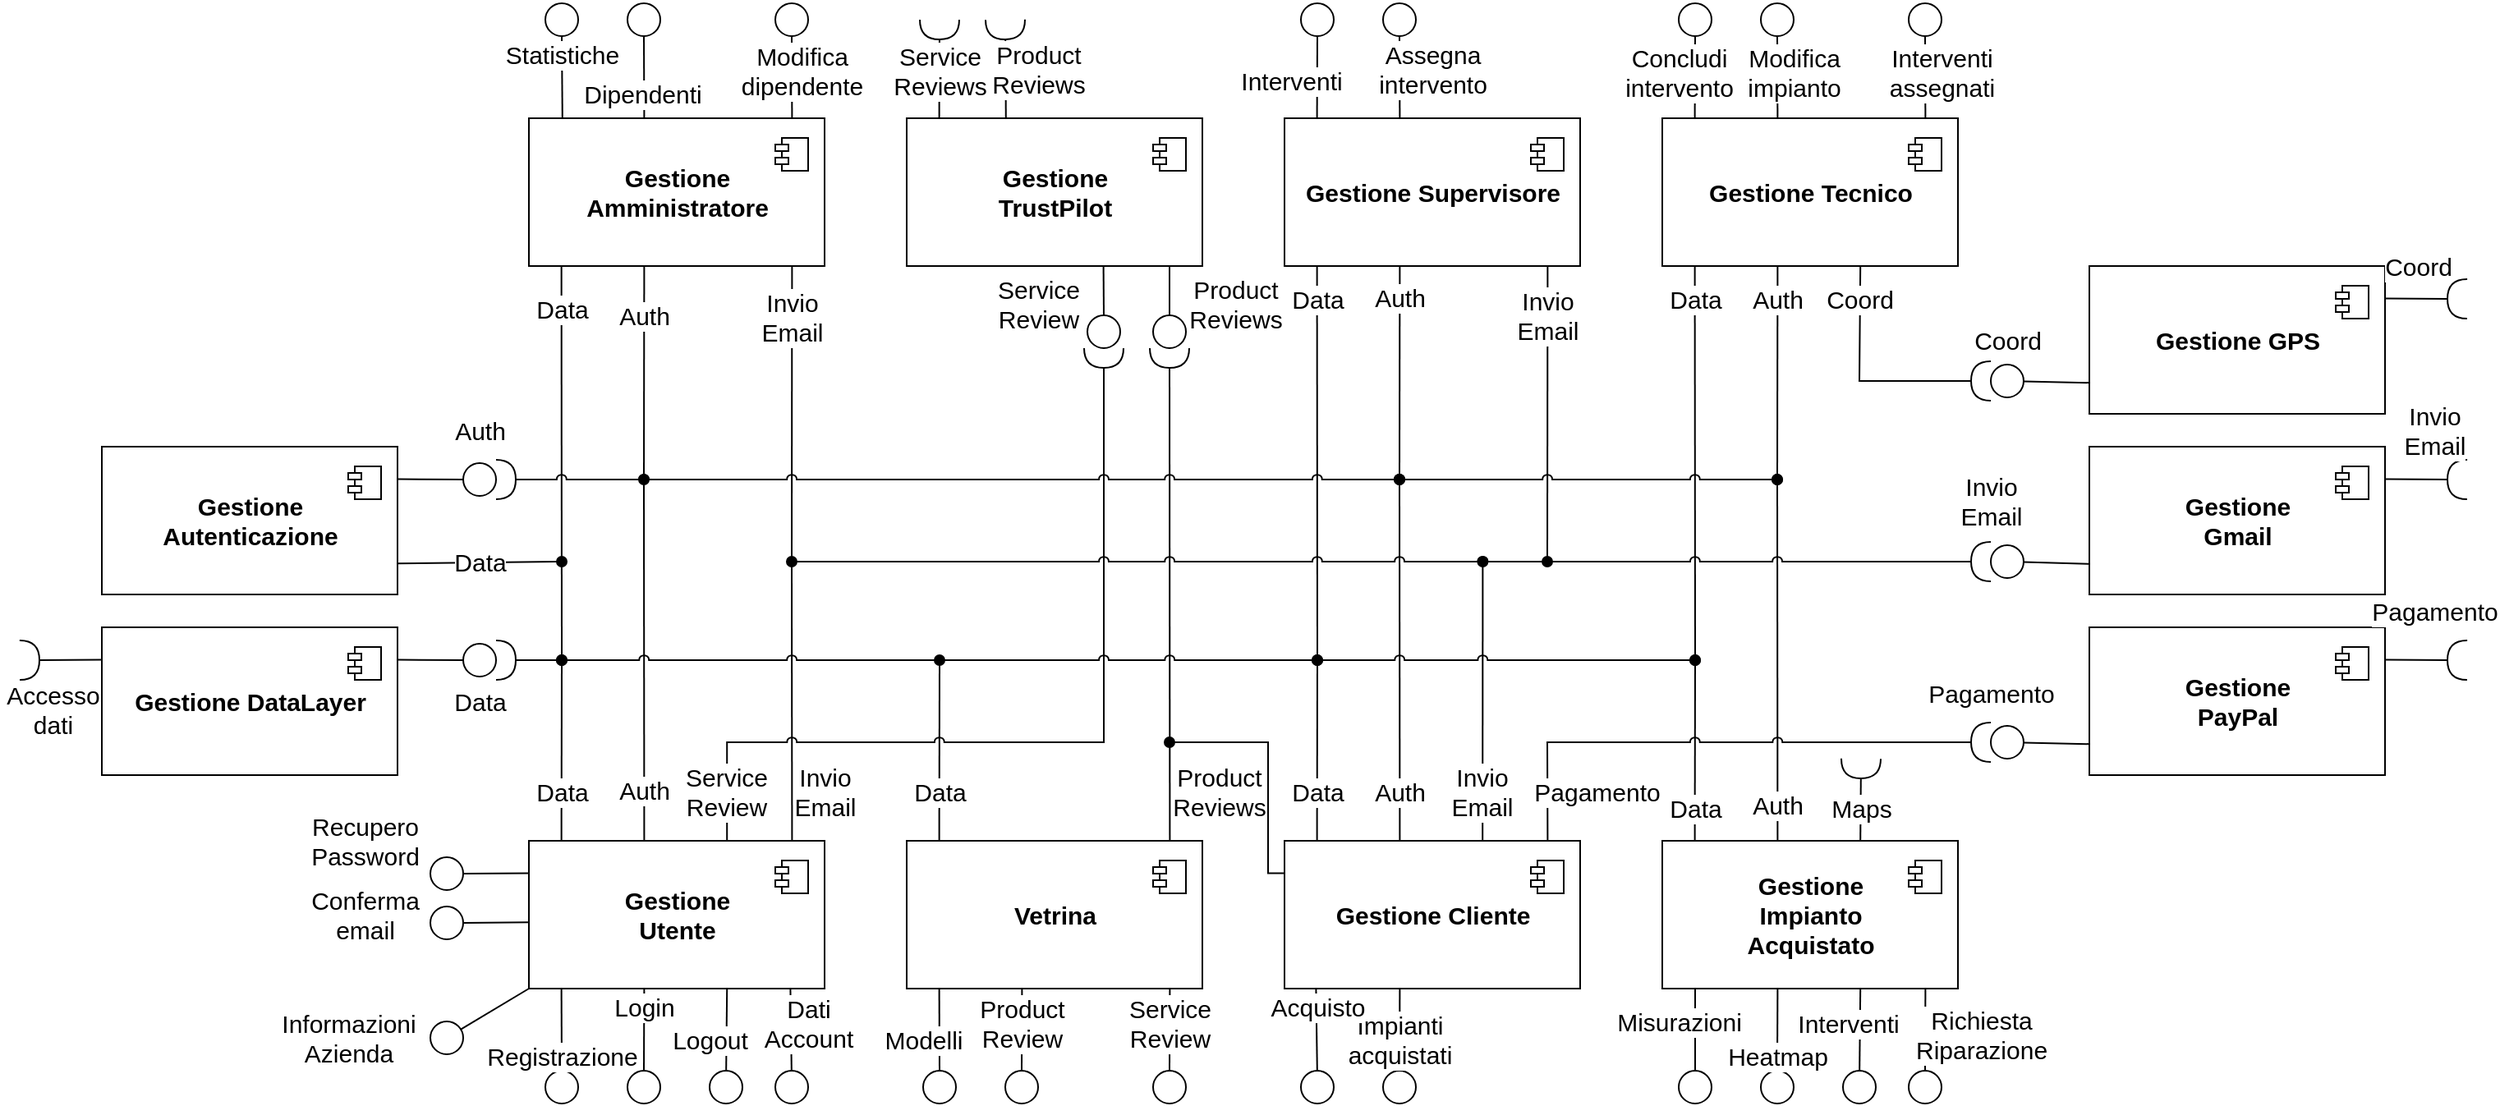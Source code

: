 <mxfile version="20.3.0" type="device"><diagram id="9yej-zeAP6by7wMU1nnD" name="Page-1"><mxGraphModel dx="2750" dy="1095" grid="1" gridSize="10" guides="1" tooltips="1" connect="1" arrows="1" fold="1" page="1" pageScale="1" pageWidth="827" pageHeight="1169" math="0" shadow="0"><root><mxCell id="0"/><mxCell id="1" parent="0"/><mxCell id="-3xE7teK9HtGzrDeuFhJ-7" value="Invio&lt;br&gt;Email" style="edgeStyle=orthogonalEdgeStyle;rounded=0;jumpStyle=arc;orthogonalLoop=1;jettySize=auto;html=1;exitX=0.67;exitY=0;exitDx=0;exitDy=0;exitPerimeter=0;fontSize=15;endArrow=oval;endFill=1;" edge="1" parent="1" source="9RxYh22vKT0zYM5KkVTS-5"><mxGeometry x="-0.647" y="1" relative="1" as="geometry"><mxPoint x="130.704" y="410" as="targetPoint"/><mxPoint as="offset"/></mxGeometry></mxCell><mxCell id="yGAoplvDLC8G5GKB6PR2-18" value="" style="rounded=0;orthogonalLoop=0;jettySize=auto;html=1;endArrow=halfCircle;endFill=0;endSize=10;strokeWidth=1;sketch=0;labelBackgroundColor=default;strokeColor=default;fontFamily=Helvetica;fontSize=15;fontColor=default;shape=connector;elbow=vertical;jumpSize=6;anchorPointDirection=0;jumpStyle=arc;" parent="1" target="VF3Nkl0IC0ZW1dyFZBNd-20" edge="1"><mxGeometry x="-0.889" relative="1" as="geometry"><mxPoint x="-100" y="510" as="sourcePoint"/><mxPoint x="50" y="380" as="targetPoint"/><mxPoint as="offset"/><Array as="points"><mxPoint x="-100" y="510"/></Array></mxGeometry></mxCell><mxCell id="hT3T0PXNdoBGmOYaM6Xy-2" value="Invio&lt;br&gt;Email" style="edgeStyle=none;shape=connector;rounded=0;jumpStyle=arc;orthogonalLoop=1;jettySize=auto;html=1;exitX=0.89;exitY=1;exitDx=0;exitDy=0;exitPerimeter=0;labelBackgroundColor=default;strokeColor=default;fontFamily=Helvetica;fontSize=15;fontColor=default;endArrow=oval;endFill=1;jumpSize=6;" parent="1" source="9RxYh22vKT0zYM5KkVTS-11" edge="1"><mxGeometry x="-0.667" relative="1" as="geometry"><mxPoint x="-290" y="410" as="targetPoint"/><mxPoint y="1" as="offset"/></mxGeometry></mxCell><mxCell id="hT3T0PXNdoBGmOYaM6Xy-3" value="Invio&lt;br&gt;Email" style="edgeStyle=none;shape=connector;rounded=0;jumpStyle=arc;orthogonalLoop=1;jettySize=auto;html=1;exitX=0.89;exitY=1;exitDx=0;exitDy=0;exitPerimeter=0;labelBackgroundColor=default;strokeColor=default;fontFamily=Helvetica;fontSize=15;fontColor=default;endArrow=oval;endFill=1;jumpSize=6;" parent="1" source="9RxYh22vKT0zYM5KkVTS-8" edge="1"><mxGeometry x="-0.667" relative="1" as="geometry"><mxPoint x="170" y="410" as="targetPoint"/><mxPoint as="offset"/></mxGeometry></mxCell><mxCell id="hT3T0PXNdoBGmOYaM6Xy-7" value="Auth" style="endArrow=none;html=1;rounded=0;labelBackgroundColor=default;strokeColor=default;fontFamily=Helvetica;fontSize=15;fontColor=default;shape=connector;jumpStyle=arc;exitX=0.39;exitY=0;exitDx=0;exitDy=0;exitPerimeter=0;" parent="1" source="9RxYh22vKT0zYM5KkVTS-39" edge="1"><mxGeometry x="-0.727" width="50" height="50" relative="1" as="geometry"><mxPoint x="-250" y="500" as="sourcePoint"/><mxPoint x="-380" y="360" as="targetPoint"/><mxPoint y="-1" as="offset"/></mxGeometry></mxCell><mxCell id="hT3T0PXNdoBGmOYaM6Xy-6" value="Invio&lt;br&gt;Email" style="endArrow=none;html=1;rounded=0;labelBackgroundColor=default;strokeColor=default;fontFamily=Helvetica;fontSize=15;fontColor=default;shape=connector;jumpStyle=arc;exitX=0.89;exitY=0;exitDx=0;exitDy=0;exitPerimeter=0;" parent="1" source="9RxYh22vKT0zYM5KkVTS-39" edge="1"><mxGeometry x="-0.647" y="-20" width="50" height="50" relative="1" as="geometry"><mxPoint x="-130" y="490" as="sourcePoint"/><mxPoint x="-290" y="410" as="targetPoint"/><mxPoint as="offset"/></mxGeometry></mxCell><mxCell id="VF3Nkl0IC0ZW1dyFZBNd-33" value="Auth" style="edgeStyle=none;rounded=0;jumpStyle=arc;orthogonalLoop=1;jettySize=auto;html=1;exitX=0.39;exitY=0;exitDx=0;exitDy=0;exitPerimeter=0;fontSize=15;endArrow=oval;endFill=1;jumpSize=6;" parent="1" source="9RxYh22vKT0zYM5KkVTS-113" edge="1"><mxGeometry x="-0.8" relative="1" as="geometry"><mxPoint x="310" y="360" as="targetPoint"/><Array as="points"/><mxPoint as="offset"/></mxGeometry></mxCell><mxCell id="VF3Nkl0IC0ZW1dyFZBNd-68" value="Data" style="edgeStyle=none;rounded=0;jumpStyle=arc;orthogonalLoop=1;jettySize=auto;html=1;exitX=0.11;exitY=0;exitDx=0;exitDy=0;exitPerimeter=0;fontSize=15;endArrow=oval;endFill=1;jumpSize=6;" parent="1" source="9RxYh22vKT0zYM5KkVTS-113" edge="1"><mxGeometry x="-0.636" relative="1" as="geometry"><mxPoint x="260" y="470" as="targetPoint"/><mxPoint as="offset"/></mxGeometry></mxCell><mxCell id="VF3Nkl0IC0ZW1dyFZBNd-67" value="Auth" style="edgeStyle=none;rounded=0;jumpStyle=arc;orthogonalLoop=1;jettySize=auto;html=1;exitX=0.39;exitY=0;exitDx=0;exitDy=0;exitPerimeter=0;fontSize=15;endArrow=oval;endFill=1;jumpSize=6;" parent="1" source="9RxYh22vKT0zYM5KkVTS-5" edge="1"><mxGeometry x="-0.727" relative="1" as="geometry"><mxPoint x="80" y="360" as="targetPoint"/><Array as="points"><mxPoint x="80" y="360"/></Array><mxPoint as="offset"/></mxGeometry></mxCell><mxCell id="yGAoplvDLC8G5GKB6PR2-19" value="Product&lt;br&gt;Reviews" style="rounded=0;orthogonalLoop=0;jettySize=auto;html=1;endArrow=halfCircle;endFill=0;endSize=10;strokeWidth=1;sketch=0;labelBackgroundColor=default;strokeColor=default;fontFamily=Helvetica;fontSize=15;fontColor=default;shape=connector;elbow=vertical;jumpSize=6;anchorPointDirection=0;exitX=0.89;exitY=0;exitDx=0;exitDy=0;exitPerimeter=0;jumpStyle=arc;" parent="1" source="VF3Nkl0IC0ZW1dyFZBNd-39" target="VF3Nkl0IC0ZW1dyFZBNd-60" edge="1"><mxGeometry x="-0.8" y="-30" relative="1" as="geometry"><mxPoint x="-70" y="380" as="sourcePoint"/><mxPoint x="50" y="380" as="targetPoint"/><mxPoint as="offset"/></mxGeometry></mxCell><mxCell id="VF3Nkl0IC0ZW1dyFZBNd-31" value="Data" style="rounded=0;orthogonalLoop=1;jettySize=auto;html=1;exitX=0.11;exitY=1;exitDx=0;exitDy=0;exitPerimeter=0;endArrow=oval;endFill=1;jumpStyle=arc;fontSize=15;jumpSize=6;" parent="1" source="9RxYh22vKT0zYM5KkVTS-14" edge="1"><mxGeometry x="-0.833" relative="1" as="geometry"><mxPoint x="260" y="470" as="targetPoint"/><Array as="points"><mxPoint x="260" y="470"/></Array><mxPoint as="offset"/></mxGeometry></mxCell><mxCell id="VF3Nkl0IC0ZW1dyFZBNd-70" value="Auth" style="edgeStyle=none;rounded=0;jumpStyle=arc;orthogonalLoop=1;jettySize=auto;html=1;exitX=0.39;exitY=1;exitDx=0;exitDy=0;exitPerimeter=0;fontSize=15;endArrow=oval;endFill=1;jumpSize=6;" parent="1" source="9RxYh22vKT0zYM5KkVTS-14" edge="1"><mxGeometry x="-0.692" relative="1" as="geometry"><mxPoint x="310" y="360" as="targetPoint"/><Array as="points"><mxPoint x="310" y="360"/></Array><mxPoint as="offset"/></mxGeometry></mxCell><mxCell id="VF3Nkl0IC0ZW1dyFZBNd-53" value="Data" style="edgeStyle=none;rounded=0;jumpStyle=arc;orthogonalLoop=1;jettySize=auto;html=1;exitX=0.11;exitY=1;exitDx=0;exitDy=0;exitPerimeter=0;fontSize=15;endArrow=oval;endFill=1;jumpSize=6;" parent="1" source="9RxYh22vKT0zYM5KkVTS-8" edge="1"><mxGeometry x="-0.833" relative="1" as="geometry"><mxPoint x="30" y="470" as="targetPoint"/><mxPoint as="offset"/></mxGeometry></mxCell><mxCell id="VF3Nkl0IC0ZW1dyFZBNd-71" value="Auth" style="edgeStyle=none;rounded=0;jumpStyle=arc;orthogonalLoop=1;jettySize=auto;html=1;exitX=0.39;exitY=1;exitDx=0;exitDy=0;exitPerimeter=0;strokeColor=default;fontSize=15;endArrow=oval;endFill=1;jumpSize=6;" parent="1" source="9RxYh22vKT0zYM5KkVTS-8" edge="1"><mxGeometry x="-0.7" relative="1" as="geometry"><mxPoint x="80" y="360" as="targetPoint"/><mxPoint as="offset"/></mxGeometry></mxCell><mxCell id="VF3Nkl0IC0ZW1dyFZBNd-59" value="Data" style="edgeStyle=none;rounded=0;jumpStyle=arc;orthogonalLoop=1;jettySize=auto;html=1;exitX=0.11;exitY=1;exitDx=0;exitDy=0;exitPerimeter=0;fontSize=15;endArrow=oval;endFill=1;jumpSize=6;" parent="1" source="9RxYh22vKT0zYM5KkVTS-11" edge="1"><mxGeometry x="-0.778" relative="1" as="geometry"><mxPoint x="-430" y="470" as="targetPoint"/><mxPoint as="offset"/></mxGeometry></mxCell><mxCell id="9RxYh22vKT0zYM5KkVTS-4" value="" style="group;resizable=0;rotatable=0;fixedWidth=1;editable=0;" parent="1" vertex="1" connectable="0"><mxGeometry x="10.0" y="580.0" width="180" height="90" as="geometry"/></mxCell><mxCell id="9RxYh22vKT0zYM5KkVTS-5" value="&lt;b&gt;Gestione Cliente&lt;/b&gt;" style="html=1;dropTarget=0;strokeColor=default;fontFamily=Helvetica;fontSize=15;fontColor=default;fillColor=default;aspect=fixed;resizable=0;rotatable=0;connectable=1;container=0;points=[[0,0,0,0,0],[0,0.11,0,0,0],[0,0.22,0,0,0],[0,0.34,0,0,0],[0,0.46,0,0,0],[0,0.57,0,0,0],[0,0.68,0,0,0],[0,0.79,0,0,0],[0,0.9,0,0,0],[0,1,0,0,0],[0.06,0,0,0,0],[0.06,1,0,0,0],[0.11,0,0,0,0],[0.11,1,0,0,0],[0.17,0,0,0,0],[0.17,1,0,0,0],[0.22,0,0,0,0],[0.22,1,0,0,0],[0.28,0,0,0,0],[0.28,1,0,0,0],[0.33,0,0,0,0],[0.33,1,0,0,0],[0.39,0,0,0,0],[0.39,1,0,0,0],[0.44,0,0,0,0],[0.44,1,0,0,0],[0.5,0,0,0,0],[0.5,1,0,0,0],[0.56,0,0,0,0],[0.56,1,0,0,0],[0.61,0,0,0,0],[0.61,1,0,0,0],[0.67,0,0,0,0],[0.67,1,0,0,0],[0.72,0,0,0,0],[0.72,1,0,0,0],[0.78,0,0,0,0],[0.78,1,0,0,0],[0.83,0,0,0,0],[0.83,1,0,0,0],[0.89,0,0,0,0],[0.89,1,0,0,0],[0.94,0,0,0,0],[0.94,1,0,0,0],[1,0,0,0,0],[1,0.11,0,0,0],[1,0.22,0,0,0],[1,0.34,0,0,0],[1,0.46,0,0,0],[1,0.57,0,0,0],[1,0.68,0,0,0],[1,0.79,0,0,0],[1,0.9,0,0,0],[1,1,0,0,0]];movable=0;deletable=0;movableLabel=0;" parent="9RxYh22vKT0zYM5KkVTS-4" vertex="1"><mxGeometry width="180" height="90" as="geometry"/></mxCell><mxCell id="9RxYh22vKT0zYM5KkVTS-6" value="" style="shape=module;jettyWidth=8;jettyHeight=4;strokeColor=default;fontFamily=Helvetica;fontSize=15;fontColor=default;fillColor=default;html=1;deletable=0;movable=0;movableLabel=0;rotatable=0;aspect=fixed;container=0;resizable=0;expand=0;recursiveResize=0;connectable=0;allowArrows=0;cloneable=1;editable=0;" parent="9RxYh22vKT0zYM5KkVTS-4" vertex="1"><mxGeometry x="150" y="12" width="20" height="20" as="geometry"><mxPoint x="-27" y="7" as="offset"/></mxGeometry></mxCell><mxCell id="9RxYh22vKT0zYM5KkVTS-7" value="" style="group;resizable=0;rotatable=0;fixedWidth=1;editable=0;" parent="1" vertex="1" connectable="0"><mxGeometry x="10.0" y="140.0" width="180" height="90" as="geometry"/></mxCell><mxCell id="9RxYh22vKT0zYM5KkVTS-8" value="&lt;b&gt;Gestione Supervisore&lt;/b&gt;" style="html=1;dropTarget=0;strokeColor=default;fontFamily=Helvetica;fontSize=15;fontColor=default;fillColor=default;aspect=fixed;resizable=0;rotatable=0;connectable=1;container=0;points=[[0,0,0,0,0],[0,0.11,0,0,0],[0,0.22,0,0,0],[0,0.34,0,0,0],[0,0.46,0,0,0],[0,0.57,0,0,0],[0,0.68,0,0,0],[0,0.79,0,0,0],[0,0.9,0,0,0],[0,1,0,0,0],[0.06,0,0,0,0],[0.06,1,0,0,0],[0.11,0,0,0,0],[0.11,1,0,0,0],[0.17,0,0,0,0],[0.17,1,0,0,0],[0.22,0,0,0,0],[0.22,1,0,0,0],[0.28,0,0,0,0],[0.28,1,0,0,0],[0.33,0,0,0,0],[0.33,1,0,0,0],[0.39,0,0,0,0],[0.39,1,0,0,0],[0.44,0,0,0,0],[0.44,1,0,0,0],[0.5,0,0,0,0],[0.5,1,0,0,0],[0.56,0,0,0,0],[0.56,1,0,0,0],[0.61,0,0,0,0],[0.61,1,0,0,0],[0.67,0,0,0,0],[0.67,1,0,0,0],[0.72,0,0,0,0],[0.72,1,0,0,0],[0.78,0,0,0,0],[0.78,1,0,0,0],[0.83,0,0,0,0],[0.83,1,0,0,0],[0.89,0,0,0,0],[0.89,1,0,0,0],[0.94,0,0,0,0],[0.94,1,0,0,0],[1,0,0,0,0],[1,0.11,0,0,0],[1,0.22,0,0,0],[1,0.34,0,0,0],[1,0.46,0,0,0],[1,0.57,0,0,0],[1,0.68,0,0,0],[1,0.79,0,0,0],[1,0.9,0,0,0],[1,1,0,0,0]];movable=0;deletable=0;movableLabel=0;" parent="9RxYh22vKT0zYM5KkVTS-7" vertex="1"><mxGeometry width="180" height="90" as="geometry"/></mxCell><mxCell id="9RxYh22vKT0zYM5KkVTS-9" value="" style="shape=module;jettyWidth=8;jettyHeight=4;strokeColor=default;fontFamily=Helvetica;fontSize=15;fontColor=default;fillColor=default;html=1;deletable=0;movable=0;movableLabel=0;rotatable=0;aspect=fixed;container=0;resizable=0;expand=0;recursiveResize=0;connectable=0;allowArrows=0;cloneable=1;editable=0;" parent="9RxYh22vKT0zYM5KkVTS-7" vertex="1"><mxGeometry x="150" y="12" width="20" height="20" as="geometry"><mxPoint x="-27" y="7" as="offset"/></mxGeometry></mxCell><mxCell id="9RxYh22vKT0zYM5KkVTS-10" value="" style="group;resizable=0;rotatable=0;fixedWidth=1;editable=0;" parent="1" vertex="1" connectable="0"><mxGeometry x="-450" y="140.0" width="180" height="90" as="geometry"/></mxCell><mxCell id="9RxYh22vKT0zYM5KkVTS-11" value="&lt;b&gt;Gestione&lt;br&gt;Amministratore&lt;/b&gt;" style="html=1;dropTarget=0;strokeColor=default;fontFamily=Helvetica;fontSize=15;fontColor=default;fillColor=default;aspect=fixed;resizable=0;rotatable=0;connectable=1;container=0;points=[[0,0,0,0,0],[0,0.11,0,0,0],[0,0.22,0,0,0],[0,0.34,0,0,0],[0,0.46,0,0,0],[0,0.57,0,0,0],[0,0.68,0,0,0],[0,0.79,0,0,0],[0,0.9,0,0,0],[0,1,0,0,0],[0.06,0,0,0,0],[0.06,1,0,0,0],[0.11,0,0,0,0],[0.11,1,0,0,0],[0.17,0,0,0,0],[0.17,1,0,0,0],[0.22,0,0,0,0],[0.22,1,0,0,0],[0.28,0,0,0,0],[0.28,1,0,0,0],[0.33,0,0,0,0],[0.33,1,0,0,0],[0.39,0,0,0,0],[0.39,1,0,0,0],[0.44,0,0,0,0],[0.44,1,0,0,0],[0.5,0,0,0,0],[0.5,1,0,0,0],[0.56,0,0,0,0],[0.56,1,0,0,0],[0.61,0,0,0,0],[0.61,1,0,0,0],[0.67,0,0,0,0],[0.67,1,0,0,0],[0.72,0,0,0,0],[0.72,1,0,0,0],[0.78,0,0,0,0],[0.78,1,0,0,0],[0.83,0,0,0,0],[0.83,1,0,0,0],[0.89,0,0,0,0],[0.89,1,0,0,0],[0.94,0,0,0,0],[0.94,1,0,0,0],[1,0,0,0,0],[1,0.11,0,0,0],[1,0.22,0,0,0],[1,0.34,0,0,0],[1,0.46,0,0,0],[1,0.57,0,0,0],[1,0.68,0,0,0],[1,0.79,0,0,0],[1,0.9,0,0,0],[1,1,0,0,0]];movable=0;deletable=0;movableLabel=0;" parent="9RxYh22vKT0zYM5KkVTS-10" vertex="1"><mxGeometry width="180" height="90" as="geometry"/></mxCell><mxCell id="9RxYh22vKT0zYM5KkVTS-12" value="" style="shape=module;jettyWidth=8;jettyHeight=4;strokeColor=default;fontFamily=Helvetica;fontSize=15;fontColor=default;fillColor=default;html=1;deletable=0;movable=0;movableLabel=0;rotatable=0;aspect=fixed;container=0;resizable=0;expand=0;recursiveResize=0;connectable=0;allowArrows=0;cloneable=1;editable=0;" parent="9RxYh22vKT0zYM5KkVTS-10" vertex="1"><mxGeometry x="150" y="12" width="20" height="20" as="geometry"><mxPoint x="-27" y="7" as="offset"/></mxGeometry></mxCell><mxCell id="9RxYh22vKT0zYM5KkVTS-13" value="" style="group;resizable=0;rotatable=0;fixedWidth=1;editable=0;" parent="1" vertex="1" connectable="0"><mxGeometry x="240.0" y="140.0" width="180" height="90" as="geometry"/></mxCell><mxCell id="9RxYh22vKT0zYM5KkVTS-14" value="&lt;b&gt;Gestione Tecnico&lt;/b&gt;" style="html=1;dropTarget=0;strokeColor=default;fontFamily=Helvetica;fontSize=15;fontColor=default;fillColor=default;aspect=fixed;resizable=0;rotatable=0;connectable=1;container=0;points=[[0,0,0,0,0],[0,0.11,0,0,0],[0,0.22,0,0,0],[0,0.34,0,0,0],[0,0.46,0,0,0],[0,0.57,0,0,0],[0,0.68,0,0,0],[0,0.79,0,0,0],[0,0.9,0,0,0],[0,1,0,0,0],[0.06,0,0,0,0],[0.06,1,0,0,0],[0.11,0,0,0,0],[0.11,1,0,0,0],[0.17,0,0,0,0],[0.17,1,0,0,0],[0.22,0,0,0,0],[0.22,1,0,0,0],[0.28,0,0,0,0],[0.28,1,0,0,0],[0.33,0,0,0,0],[0.33,1,0,0,0],[0.39,0,0,0,0],[0.39,1,0,0,0],[0.44,0,0,0,0],[0.44,1,0,0,0],[0.5,0,0,0,0],[0.5,1,0,0,0],[0.56,0,0,0,0],[0.56,1,0,0,0],[0.61,0,0,0,0],[0.61,1,0,0,0],[0.67,0,0,0,0],[0.67,1,0,0,0],[0.72,0,0,0,0],[0.72,1,0,0,0],[0.78,0,0,0,0],[0.78,1,0,0,0],[0.83,0,0,0,0],[0.83,1,0,0,0],[0.89,0,0,0,0],[0.89,1,0,0,0],[0.94,0,0,0,0],[0.94,1,0,0,0],[1,0,0,0,0],[1,0.11,0,0,0],[1,0.22,0,0,0],[1,0.34,0,0,0],[1,0.46,0,0,0],[1,0.57,0,0,0],[1,0.68,0,0,0],[1,0.79,0,0,0],[1,0.9,0,0,0],[1,1,0,0,0]];movable=0;deletable=0;movableLabel=0;" parent="9RxYh22vKT0zYM5KkVTS-13" vertex="1"><mxGeometry width="180" height="90" as="geometry"/></mxCell><mxCell id="9RxYh22vKT0zYM5KkVTS-15" value="" style="shape=module;jettyWidth=8;jettyHeight=4;strokeColor=default;fontFamily=Helvetica;fontSize=15;fontColor=default;fillColor=default;html=1;deletable=0;movable=0;movableLabel=0;rotatable=0;aspect=fixed;container=0;resizable=0;expand=0;recursiveResize=0;connectable=0;allowArrows=0;cloneable=1;editable=0;" parent="9RxYh22vKT0zYM5KkVTS-13" vertex="1"><mxGeometry x="150" y="12" width="20" height="20" as="geometry"><mxPoint x="-27" y="7" as="offset"/></mxGeometry></mxCell><mxCell id="9RxYh22vKT0zYM5KkVTS-26" value="" style="group;resizable=0;rotatable=0;fixedWidth=1;editable=0;" parent="1" vertex="1" connectable="0"><mxGeometry x="-220" y="140.0" width="180" height="90" as="geometry"/></mxCell><mxCell id="9RxYh22vKT0zYM5KkVTS-27" value="&lt;b&gt;Gestione&lt;br&gt;TrustPilot&lt;br&gt;&lt;/b&gt;" style="html=1;dropTarget=0;strokeColor=default;fontFamily=Helvetica;fontSize=15;fontColor=default;fillColor=default;aspect=fixed;resizable=0;rotatable=0;connectable=1;container=0;points=[[0,0,0,0,0],[0,0.11,0,0,0],[0,0.22,0,0,0],[0,0.34,0,0,0],[0,0.46,0,0,0],[0,0.57,0,0,0],[0,0.68,0,0,0],[0,0.79,0,0,0],[0,0.9,0,0,0],[0,1,0,0,0],[0.06,0,0,0,0],[0.06,1,0,0,0],[0.11,0,0,0,0],[0.11,1,0,0,0],[0.17,0,0,0,0],[0.17,1,0,0,0],[0.22,0,0,0,0],[0.22,1,0,0,0],[0.28,0,0,0,0],[0.28,1,0,0,0],[0.33,0,0,0,0],[0.33,1,0,0,0],[0.39,0,0,0,0],[0.39,1,0,0,0],[0.44,0,0,0,0],[0.44,1,0,0,0],[0.5,0,0,0,0],[0.5,1,0,0,0],[0.56,0,0,0,0],[0.56,1,0,0,0],[0.61,0,0,0,0],[0.61,1,0,0,0],[0.67,0,0,0,0],[0.67,1,0,0,0],[0.72,0,0,0,0],[0.72,1,0,0,0],[0.78,0,0,0,0],[0.78,1,0,0,0],[0.83,0,0,0,0],[0.83,1,0,0,0],[0.89,0,0,0,0],[0.89,1,0,0,0],[0.94,0,0,0,0],[0.94,1,0,0,0],[1,0,0,0,0],[1,0.11,0,0,0],[1,0.22,0,0,0],[1,0.34,0,0,0],[1,0.46,0,0,0],[1,0.57,0,0,0],[1,0.68,0,0,0],[1,0.79,0,0,0],[1,0.9,0,0,0],[1,1,0,0,0]];movable=0;deletable=0;movableLabel=0;" parent="9RxYh22vKT0zYM5KkVTS-26" vertex="1"><mxGeometry width="180" height="90" as="geometry"/></mxCell><mxCell id="9RxYh22vKT0zYM5KkVTS-28" value="" style="shape=module;jettyWidth=8;jettyHeight=4;strokeColor=default;fontFamily=Helvetica;fontSize=15;fontColor=default;fillColor=default;html=1;deletable=0;movable=0;movableLabel=0;rotatable=0;aspect=fixed;container=0;resizable=0;expand=0;recursiveResize=0;connectable=0;allowArrows=0;cloneable=1;editable=0;" parent="9RxYh22vKT0zYM5KkVTS-26" vertex="1"><mxGeometry x="150" y="12" width="20" height="20" as="geometry"><mxPoint x="-27" y="7" as="offset"/></mxGeometry></mxCell><mxCell id="9RxYh22vKT0zYM5KkVTS-32" value="" style="group;resizable=0;rotatable=0;fixedWidth=1;editable=0;" parent="1" vertex="1" connectable="0"><mxGeometry x="500" y="450.0" width="180" height="90" as="geometry"/></mxCell><mxCell id="9RxYh22vKT0zYM5KkVTS-33" value="&lt;b&gt;Gestione&lt;br&gt;PayPal&lt;br&gt;&lt;/b&gt;" style="html=1;dropTarget=0;strokeColor=default;fontFamily=Helvetica;fontSize=15;fontColor=default;fillColor=default;aspect=fixed;resizable=0;rotatable=0;connectable=1;container=0;points=[[0,0,0,0,0],[0,0.11,0,0,0],[0,0.22,0,0,0],[0,0.34,0,0,0],[0,0.46,0,0,0],[0,0.57,0,0,0],[0,0.68,0,0,0],[0,0.79,0,0,0],[0,0.9,0,0,0],[0,1,0,0,0],[0.06,0,0,0,0],[0.06,1,0,0,0],[0.11,0,0,0,0],[0.11,1,0,0,0],[0.17,0,0,0,0],[0.17,1,0,0,0],[0.22,0,0,0,0],[0.22,1,0,0,0],[0.28,0,0,0,0],[0.28,1,0,0,0],[0.33,0,0,0,0],[0.33,1,0,0,0],[0.39,0,0,0,0],[0.39,1,0,0,0],[0.44,0,0,0,0],[0.44,1,0,0,0],[0.5,0,0,0,0],[0.5,1,0,0,0],[0.56,0,0,0,0],[0.56,1,0,0,0],[0.61,0,0,0,0],[0.61,1,0,0,0],[0.67,0,0,0,0],[0.67,1,0,0,0],[0.72,0,0,0,0],[0.72,1,0,0,0],[0.78,0,0,0,0],[0.78,1,0,0,0],[0.83,0,0,0,0],[0.83,1,0,0,0],[0.89,0,0,0,0],[0.89,1,0,0,0],[0.94,0,0,0,0],[0.94,1,0,0,0],[1,0,0,0,0],[1,0.11,0,0,0],[1,0.22,0,0,0],[1,0.34,0,0,0],[1,0.46,0,0,0],[1,0.57,0,0,0],[1,0.68,0,0,0],[1,0.79,0,0,0],[1,0.9,0,0,0],[1,1,0,0,0]];movable=0;deletable=0;movableLabel=0;" parent="9RxYh22vKT0zYM5KkVTS-32" vertex="1"><mxGeometry width="180" height="90" as="geometry"/></mxCell><mxCell id="9RxYh22vKT0zYM5KkVTS-34" value="" style="shape=module;jettyWidth=8;jettyHeight=4;strokeColor=default;fontFamily=Helvetica;fontSize=15;fontColor=default;fillColor=default;html=1;deletable=0;movable=0;movableLabel=0;rotatable=0;aspect=fixed;container=0;resizable=0;expand=0;recursiveResize=0;connectable=0;allowArrows=0;cloneable=1;editable=0;" parent="9RxYh22vKT0zYM5KkVTS-32" vertex="1"><mxGeometry x="150" y="12" width="20" height="20" as="geometry"><mxPoint x="-27" y="7" as="offset"/></mxGeometry></mxCell><mxCell id="9RxYh22vKT0zYM5KkVTS-35" value="" style="group;resizable=0;rotatable=0;fixedWidth=1;editable=0;" parent="1" vertex="1" connectable="0"><mxGeometry x="500" y="340.0" width="180" height="90" as="geometry"/></mxCell><mxCell id="9RxYh22vKT0zYM5KkVTS-36" value="&lt;b&gt;Gestione&lt;br&gt;Gmail&lt;br&gt;&lt;/b&gt;" style="html=1;dropTarget=0;strokeColor=default;fontFamily=Helvetica;fontSize=15;fontColor=default;fillColor=default;aspect=fixed;resizable=0;rotatable=0;connectable=1;container=0;points=[[0,0,0,0,0],[0,0.11,0,0,0],[0,0.22,0,0,0],[0,0.34,0,0,0],[0,0.46,0,0,0],[0,0.57,0,0,0],[0,0.68,0,0,0],[0,0.79,0,0,0],[0,0.9,0,0,0],[0,1,0,0,0],[0.06,0,0,0,0],[0.06,1,0,0,0],[0.11,0,0,0,0],[0.11,1,0,0,0],[0.17,0,0,0,0],[0.17,1,0,0,0],[0.22,0,0,0,0],[0.22,1,0,0,0],[0.28,0,0,0,0],[0.28,1,0,0,0],[0.33,0,0,0,0],[0.33,1,0,0,0],[0.39,0,0,0,0],[0.39,1,0,0,0],[0.44,0,0,0,0],[0.44,1,0,0,0],[0.5,0,0,0,0],[0.5,1,0,0,0],[0.56,0,0,0,0],[0.56,1,0,0,0],[0.61,0,0,0,0],[0.61,1,0,0,0],[0.67,0,0,0,0],[0.67,1,0,0,0],[0.72,0,0,0,0],[0.72,1,0,0,0],[0.78,0,0,0,0],[0.78,1,0,0,0],[0.83,0,0,0,0],[0.83,1,0,0,0],[0.89,0,0,0,0],[0.89,1,0,0,0],[0.94,0,0,0,0],[0.94,1,0,0,0],[1,0,0,0,0],[1,0.11,0,0,0],[1,0.22,0,0,0],[1,0.34,0,0,0],[1,0.46,0,0,0],[1,0.57,0,0,0],[1,0.68,0,0,0],[1,0.79,0,0,0],[1,0.9,0,0,0],[1,1,0,0,0]];movable=0;deletable=0;movableLabel=0;" parent="9RxYh22vKT0zYM5KkVTS-35" vertex="1"><mxGeometry width="180" height="90" as="geometry"/></mxCell><mxCell id="9RxYh22vKT0zYM5KkVTS-37" value="" style="shape=module;jettyWidth=8;jettyHeight=4;strokeColor=default;fontFamily=Helvetica;fontSize=15;fontColor=default;fillColor=default;html=1;deletable=0;movable=0;movableLabel=0;rotatable=0;aspect=fixed;container=0;resizable=0;expand=0;recursiveResize=0;connectable=0;allowArrows=0;cloneable=1;editable=0;" parent="9RxYh22vKT0zYM5KkVTS-35" vertex="1"><mxGeometry x="150" y="12" width="20" height="20" as="geometry"><mxPoint x="-27" y="7" as="offset"/></mxGeometry></mxCell><mxCell id="9RxYh22vKT0zYM5KkVTS-38" value="" style="group;resizable=0;rotatable=0;fixedWidth=1;editable=0;" parent="1" vertex="1" connectable="0"><mxGeometry x="-450.0" y="580.0" width="180" height="90" as="geometry"/></mxCell><mxCell id="9RxYh22vKT0zYM5KkVTS-39" value="&lt;b&gt;Gestione&lt;br&gt;Utente&lt;br&gt;&lt;/b&gt;" style="html=1;dropTarget=0;strokeColor=default;fontFamily=Helvetica;fontSize=15;fontColor=default;fillColor=default;aspect=fixed;resizable=0;rotatable=0;connectable=1;container=0;points=[[0,0,0,0,0],[0,0.11,0,0,0],[0,0.22,0,0,0],[0,0.34,0,0,0],[0,0.46,0,0,0],[0,0.57,0,0,0],[0,0.68,0,0,0],[0,0.79,0,0,0],[0,0.9,0,0,0],[0,1,0,0,0],[0.06,0,0,0,0],[0.06,1,0,0,0],[0.11,0,0,0,0],[0.11,1,0,0,0],[0.17,0,0,0,0],[0.17,1,0,0,0],[0.22,0,0,0,0],[0.22,1,0,0,0],[0.28,0,0,0,0],[0.28,1,0,0,0],[0.33,0,0,0,0],[0.33,1,0,0,0],[0.39,0,0,0,0],[0.39,1,0,0,0],[0.44,0,0,0,0],[0.44,1,0,0,0],[0.5,0,0,0,0],[0.5,1,0,0,0],[0.56,0,0,0,0],[0.56,1,0,0,0],[0.61,0,0,0,0],[0.61,1,0,0,0],[0.67,0,0,0,0],[0.67,1,0,0,0],[0.72,0,0,0,0],[0.72,1,0,0,0],[0.78,0,0,0,0],[0.78,1,0,0,0],[0.83,0,0,0,0],[0.83,1,0,0,0],[0.89,0,0,0,0],[0.89,1,0,0,0],[0.94,0,0,0,0],[0.94,1,0,0,0],[1,0,0,0,0],[1,0.11,0,0,0],[1,0.22,0,0,0],[1,0.34,0,0,0],[1,0.46,0,0,0],[1,0.57,0,0,0],[1,0.68,0,0,0],[1,0.79,0,0,0],[1,0.9,0,0,0],[1,1,0,0,0]];movable=0;deletable=0;movableLabel=0;" parent="9RxYh22vKT0zYM5KkVTS-38" vertex="1"><mxGeometry width="180" height="90" as="geometry"/></mxCell><mxCell id="9RxYh22vKT0zYM5KkVTS-40" value="" style="shape=module;jettyWidth=8;jettyHeight=4;strokeColor=default;fontFamily=Helvetica;fontSize=15;fontColor=default;fillColor=default;html=1;deletable=0;movable=0;movableLabel=0;rotatable=0;aspect=fixed;container=0;resizable=0;expand=0;recursiveResize=0;connectable=0;allowArrows=0;cloneable=1;editable=0;" parent="9RxYh22vKT0zYM5KkVTS-38" vertex="1"><mxGeometry x="150" y="12" width="20" height="20" as="geometry"><mxPoint x="-27" y="7" as="offset"/></mxGeometry></mxCell><mxCell id="9RxYh22vKT0zYM5KkVTS-47" value="" style="rounded=0;orthogonalLoop=0;jettySize=auto;html=1;endArrow=halfCircle;endFill=0;endSize=10;strokeWidth=1;sketch=0;labelBackgroundColor=default;strokeColor=default;fontFamily=Helvetica;fontSize=15;fontColor=default;shape=connector;elbow=vertical;jumpSize=6;anchorPointDirection=0;exitX=0.11;exitY=0;exitDx=0;exitDy=0;exitPerimeter=0;jumpStyle=arc;" parent="1" source="9RxYh22vKT0zYM5KkVTS-27" edge="1"><mxGeometry relative="1" as="geometry"><mxPoint x="-240" y="240" as="sourcePoint"/><mxPoint x="-200" y="80" as="targetPoint"/></mxGeometry></mxCell><mxCell id="9RxYh22vKT0zYM5KkVTS-49" value="Service&lt;br&gt;Reviews" style="edgeLabel;html=1;align=center;verticalAlign=middle;resizable=0;points=[];fontSize=15;" parent="9RxYh22vKT0zYM5KkVTS-47" vertex="1" connectable="0"><mxGeometry x="0.285" y="4" relative="1" as="geometry"><mxPoint x="4" y="9" as="offset"/></mxGeometry></mxCell><mxCell id="9RxYh22vKT0zYM5KkVTS-57" value="Product&lt;br&gt;Reviews" style="rounded=0;orthogonalLoop=0;jettySize=auto;html=1;endArrow=halfCircle;endFill=0;endSize=10;strokeWidth=1;sketch=0;labelBackgroundColor=default;strokeColor=default;fontFamily=Helvetica;fontSize=15;fontColor=default;shape=connector;elbow=vertical;jumpSize=6;anchorPointDirection=0;exitX=0.28;exitY=0;exitDx=0;exitDy=0;exitPerimeter=0;jumpStyle=arc;" parent="1" edge="1"><mxGeometry x="-0.004" y="-20" relative="1" as="geometry"><mxPoint x="-159.6" y="140" as="sourcePoint"/><mxPoint x="-160" y="80" as="targetPoint"/><mxPoint as="offset"/></mxGeometry></mxCell><mxCell id="9RxYh22vKT0zYM5KkVTS-59" value="" style="ellipse;whiteSpace=wrap;html=1;align=center;aspect=fixed;resizable=0;points=[];outlineConnect=0;sketch=0;strokeColor=default;fontFamily=Helvetica;fontSize=15;fontColor=default;fillColor=default;rotatable=0;" parent="1" vertex="1"><mxGeometry x="-440" y="720" width="20" height="20" as="geometry"/></mxCell><mxCell id="9RxYh22vKT0zYM5KkVTS-60" value="" style="rounded=0;orthogonalLoop=1;jettySize=auto;html=1;endArrow=none;endFill=0;sketch=0;sourcePerimeterSpacing=0;targetPerimeterSpacing=0;labelBackgroundColor=default;strokeColor=default;fontFamily=Helvetica;fontSize=15;fontColor=default;startSize=20;endSize=20;shape=connector;elbow=vertical;exitX=0.11;exitY=1;exitDx=0;exitDy=0;exitPerimeter=0;jumpStyle=arc;jumpSize=6;" parent="1" source="9RxYh22vKT0zYM5KkVTS-39" target="9RxYh22vKT0zYM5KkVTS-59" edge="1"><mxGeometry relative="1" as="geometry"><mxPoint x="-400" y="720" as="sourcePoint"/></mxGeometry></mxCell><mxCell id="9RxYh22vKT0zYM5KkVTS-61" value="Registrazione" style="edgeLabel;html=1;align=center;verticalAlign=middle;resizable=0;points=[];fontSize=15;fontFamily=Helvetica;fontColor=default;" parent="9RxYh22vKT0zYM5KkVTS-60" vertex="1" connectable="0"><mxGeometry x="0.691" relative="1" as="geometry"><mxPoint y="-2" as="offset"/></mxGeometry></mxCell><mxCell id="9RxYh22vKT0zYM5KkVTS-62" value="" style="ellipse;whiteSpace=wrap;html=1;align=center;aspect=fixed;resizable=0;points=[];outlineConnect=0;sketch=0;strokeColor=default;fontFamily=Helvetica;fontSize=15;fontColor=default;fillColor=default;rotatable=0;" parent="1" vertex="1"><mxGeometry x="-390" y="720" width="20" height="20" as="geometry"/></mxCell><mxCell id="9RxYh22vKT0zYM5KkVTS-63" value="" style="rounded=0;orthogonalLoop=1;jettySize=auto;html=1;endArrow=none;endFill=0;sketch=0;sourcePerimeterSpacing=0;targetPerimeterSpacing=0;labelBackgroundColor=default;strokeColor=default;fontFamily=Helvetica;fontSize=15;fontColor=default;startSize=20;endSize=20;shape=connector;elbow=vertical;exitX=0.39;exitY=1;exitDx=0;exitDy=0;exitPerimeter=0;jumpStyle=arc;jumpSize=6;" parent="1" source="9RxYh22vKT0zYM5KkVTS-39" target="9RxYh22vKT0zYM5KkVTS-62" edge="1"><mxGeometry relative="1" as="geometry"><mxPoint x="-390.8" y="670.0" as="sourcePoint"/></mxGeometry></mxCell><mxCell id="9RxYh22vKT0zYM5KkVTS-64" value="Login" style="edgeLabel;html=1;align=center;verticalAlign=middle;resizable=0;points=[];fontSize=15;fontFamily=Helvetica;fontColor=default;" parent="9RxYh22vKT0zYM5KkVTS-63" vertex="1" connectable="0"><mxGeometry x="0.691" relative="1" as="geometry"><mxPoint y="-32" as="offset"/></mxGeometry></mxCell><mxCell id="9RxYh22vKT0zYM5KkVTS-65" value="" style="ellipse;whiteSpace=wrap;html=1;align=center;aspect=fixed;resizable=0;points=[];outlineConnect=0;sketch=0;strokeColor=default;fontFamily=Helvetica;fontSize=15;fontColor=default;fillColor=default;rotatable=0;" parent="1" vertex="1"><mxGeometry x="-340" y="720" width="20" height="20" as="geometry"/></mxCell><mxCell id="9RxYh22vKT0zYM5KkVTS-66" value="" style="rounded=0;orthogonalLoop=1;jettySize=auto;html=1;endArrow=none;endFill=0;sketch=0;sourcePerimeterSpacing=0;targetPerimeterSpacing=0;labelBackgroundColor=default;strokeColor=default;fontFamily=Helvetica;fontSize=15;fontColor=default;startSize=20;endSize=20;shape=connector;elbow=vertical;exitX=0.67;exitY=1;exitDx=0;exitDy=0;exitPerimeter=0;jumpStyle=arc;jumpSize=6;" parent="1" source="9RxYh22vKT0zYM5KkVTS-39" target="9RxYh22vKT0zYM5KkVTS-65" edge="1"><mxGeometry relative="1" as="geometry"><mxPoint x="-349.4" y="670.0" as="sourcePoint"/></mxGeometry></mxCell><mxCell id="9RxYh22vKT0zYM5KkVTS-67" value="Logout" style="edgeLabel;html=1;align=center;verticalAlign=middle;resizable=0;points=[];fontSize=15;fontFamily=Helvetica;fontColor=default;" parent="9RxYh22vKT0zYM5KkVTS-66" vertex="1" connectable="0"><mxGeometry x="0.691" relative="1" as="geometry"><mxPoint x="-10" y="-12" as="offset"/></mxGeometry></mxCell><mxCell id="9RxYh22vKT0zYM5KkVTS-71" value="Invio&lt;br&gt;Email" style="rounded=0;orthogonalLoop=0;jettySize=auto;html=1;endArrow=halfCircle;endFill=0;endSize=10;strokeWidth=1;sketch=0;labelBackgroundColor=default;strokeColor=default;fontFamily=Helvetica;fontSize=15;fontColor=default;shape=connector;elbow=vertical;jumpSize=6;anchorPointDirection=0;exitX=1;exitY=0.22;exitDx=0;exitDy=0;exitPerimeter=0;jumpStyle=arc;" parent="1" source="9RxYh22vKT0zYM5KkVTS-36" edge="1"><mxGeometry x="0.195" y="30" relative="1" as="geometry"><mxPoint x="680" y="371.3" as="sourcePoint"/><mxPoint x="730" y="360" as="targetPoint"/><mxPoint as="offset"/></mxGeometry></mxCell><mxCell id="9RxYh22vKT0zYM5KkVTS-76" value="Pagamento" style="rounded=0;orthogonalLoop=0;jettySize=auto;html=1;endArrow=halfCircle;endFill=0;endSize=10;strokeWidth=1;sketch=0;labelBackgroundColor=default;strokeColor=default;fontFamily=Helvetica;fontSize=15;fontColor=default;shape=connector;elbow=vertical;jumpSize=6;anchorPointDirection=0;exitX=1;exitY=0.22;exitDx=0;exitDy=0;exitPerimeter=0;jumpStyle=arc;" parent="1" source="9RxYh22vKT0zYM5KkVTS-33" edge="1"><mxGeometry x="0.195" y="30" relative="1" as="geometry"><mxPoint x="680" y="479.8" as="sourcePoint"/><mxPoint x="730" y="470" as="targetPoint"/><mxPoint as="offset"/></mxGeometry></mxCell><mxCell id="9RxYh22vKT0zYM5KkVTS-83" value="" style="ellipse;whiteSpace=wrap;html=1;align=center;aspect=fixed;resizable=0;points=[];outlineConnect=0;sketch=0;strokeColor=default;fontFamily=Helvetica;fontSize=15;fontColor=default;fillColor=default;rotatable=0;" parent="1" vertex="1"><mxGeometry x="20" y="70" width="20" height="20" as="geometry"/></mxCell><mxCell id="9RxYh22vKT0zYM5KkVTS-84" value="" style="rounded=0;orthogonalLoop=1;jettySize=auto;html=1;endArrow=none;endFill=0;sketch=0;sourcePerimeterSpacing=0;targetPerimeterSpacing=0;labelBackgroundColor=default;strokeColor=default;fontFamily=Helvetica;fontSize=15;fontColor=default;startSize=20;endSize=20;shape=connector;elbow=vertical;exitX=0.11;exitY=0;exitDx=0;exitDy=0;exitPerimeter=0;jumpStyle=arc;jumpSize=6;" parent="1" source="9RxYh22vKT0zYM5KkVTS-8" target="9RxYh22vKT0zYM5KkVTS-83" edge="1"><mxGeometry relative="1" as="geometry"><mxPoint x="29.8" y="230" as="sourcePoint"/></mxGeometry></mxCell><mxCell id="9RxYh22vKT0zYM5KkVTS-85" value="Interventi" style="edgeLabel;html=1;align=center;verticalAlign=middle;resizable=0;points=[];fontSize=15;fontFamily=Helvetica;fontColor=default;" parent="9RxYh22vKT0zYM5KkVTS-84" vertex="1" connectable="0"><mxGeometry x="0.691" relative="1" as="geometry"><mxPoint x="-16" y="19" as="offset"/></mxGeometry></mxCell><mxCell id="9RxYh22vKT0zYM5KkVTS-90" value="" style="ellipse;whiteSpace=wrap;html=1;align=center;aspect=fixed;resizable=0;points=[];outlineConnect=0;sketch=0;strokeColor=default;fontFamily=Helvetica;fontSize=15;fontColor=default;fillColor=default;rotatable=0;" parent="1" vertex="1"><mxGeometry x="-300" y="720" width="20" height="20" as="geometry"/></mxCell><mxCell id="9RxYh22vKT0zYM5KkVTS-91" value="" style="rounded=0;orthogonalLoop=1;jettySize=auto;html=1;endArrow=none;endFill=0;sketch=0;sourcePerimeterSpacing=0;targetPerimeterSpacing=0;labelBackgroundColor=default;strokeColor=default;fontFamily=Helvetica;fontSize=15;fontColor=default;startSize=20;endSize=20;shape=connector;elbow=vertical;exitX=0.94;exitY=1;exitDx=0;exitDy=0;exitPerimeter=0;jumpStyle=arc;jumpSize=6;" parent="1" target="9RxYh22vKT0zYM5KkVTS-90" edge="1"><mxGeometry relative="1" as="geometry"><mxPoint x="-290.8" y="670" as="sourcePoint"/></mxGeometry></mxCell><mxCell id="9RxYh22vKT0zYM5KkVTS-92" value="Dati&lt;br&gt;Account" style="edgeLabel;html=1;align=center;verticalAlign=middle;resizable=0;points=[];fontSize=15;fontFamily=Helvetica;fontColor=default;" parent="9RxYh22vKT0zYM5KkVTS-91" vertex="1" connectable="0"><mxGeometry x="0.691" relative="1" as="geometry"><mxPoint x="10" y="-22" as="offset"/></mxGeometry></mxCell><mxCell id="9RxYh22vKT0zYM5KkVTS-93" value="" style="ellipse;whiteSpace=wrap;html=1;align=center;aspect=fixed;resizable=0;points=[];outlineConnect=0;sketch=0;strokeColor=default;fontFamily=Helvetica;fontSize=15;fontColor=default;fillColor=default;rotatable=0;" parent="1" vertex="1"><mxGeometry x="-510" y="590" width="20" height="20" as="geometry"/></mxCell><mxCell id="9RxYh22vKT0zYM5KkVTS-94" value="" style="rounded=0;orthogonalLoop=1;jettySize=auto;html=1;endArrow=none;endFill=0;sketch=0;sourcePerimeterSpacing=0;targetPerimeterSpacing=0;labelBackgroundColor=default;strokeColor=default;fontFamily=Helvetica;fontSize=15;fontColor=default;startSize=20;endSize=20;shape=connector;elbow=vertical;exitX=0;exitY=0.22;exitDx=0;exitDy=0;exitPerimeter=0;jumpStyle=arc;jumpSize=6;" parent="1" source="9RxYh22vKT0zYM5KkVTS-39" target="9RxYh22vKT0zYM5KkVTS-93" edge="1"><mxGeometry relative="1" as="geometry"><mxPoint x="-450" y="601.3" as="sourcePoint"/></mxGeometry></mxCell><mxCell id="9RxYh22vKT0zYM5KkVTS-95" value="Recupero&lt;br&gt;Password" style="edgeLabel;html=1;align=center;verticalAlign=middle;resizable=0;points=[];fontSize=15;fontFamily=Helvetica;fontColor=default;" parent="9RxYh22vKT0zYM5KkVTS-94" vertex="1" connectable="0"><mxGeometry x="0.691" relative="1" as="geometry"><mxPoint x="-66" y="-20" as="offset"/></mxGeometry></mxCell><mxCell id="9RxYh22vKT0zYM5KkVTS-96" value="" style="ellipse;whiteSpace=wrap;html=1;align=center;aspect=fixed;resizable=0;points=[];outlineConnect=0;sketch=0;strokeColor=default;fontFamily=Helvetica;fontSize=15;fontColor=default;fillColor=default;rotatable=0;" parent="1" vertex="1"><mxGeometry x="-510" y="620" width="20" height="20" as="geometry"/></mxCell><mxCell id="9RxYh22vKT0zYM5KkVTS-97" value="" style="rounded=0;orthogonalLoop=1;jettySize=auto;html=1;endArrow=none;endFill=0;sketch=0;sourcePerimeterSpacing=0;targetPerimeterSpacing=0;labelBackgroundColor=default;strokeColor=default;fontFamily=Helvetica;fontSize=15;fontColor=default;startSize=20;endSize=20;shape=connector;elbow=vertical;exitX=0.003;exitY=0.552;exitDx=0;exitDy=0;exitPerimeter=0;jumpStyle=arc;jumpSize=6;" parent="1" source="9RxYh22vKT0zYM5KkVTS-39" target="9RxYh22vKT0zYM5KkVTS-96" edge="1"><mxGeometry relative="1" as="geometry"><mxPoint x="-410" y="630" as="sourcePoint"/></mxGeometry></mxCell><mxCell id="9RxYh22vKT0zYM5KkVTS-98" value="Conferma&lt;br&gt;email" style="edgeLabel;html=1;align=center;verticalAlign=middle;resizable=0;points=[];fontSize=15;fontFamily=Helvetica;fontColor=default;" parent="9RxYh22vKT0zYM5KkVTS-97" vertex="1" connectable="0"><mxGeometry x="0.691" relative="1" as="geometry"><mxPoint x="-66" y="-5" as="offset"/></mxGeometry></mxCell><mxCell id="9RxYh22vKT0zYM5KkVTS-106" value="" style="ellipse;whiteSpace=wrap;html=1;align=center;aspect=fixed;resizable=0;points=[];outlineConnect=0;sketch=0;strokeColor=default;fontFamily=Helvetica;fontSize=15;fontColor=default;fillColor=default;rotatable=0;" parent="1" vertex="1"><mxGeometry x="70" y="720" width="20" height="20" as="geometry"/></mxCell><mxCell id="9RxYh22vKT0zYM5KkVTS-107" value="" style="rounded=0;orthogonalLoop=1;jettySize=auto;html=1;endArrow=none;endFill=0;sketch=0;sourcePerimeterSpacing=0;targetPerimeterSpacing=0;labelBackgroundColor=default;strokeColor=default;fontFamily=Helvetica;fontSize=15;fontColor=default;startSize=20;endSize=20;shape=connector;elbow=vertical;exitX=0.39;exitY=1;exitDx=0;exitDy=0;exitPerimeter=0;jumpStyle=arc;jumpSize=6;" parent="1" target="9RxYh22vKT0zYM5KkVTS-106" edge="1"><mxGeometry relative="1" as="geometry"><mxPoint x="80.2" y="670" as="sourcePoint"/></mxGeometry></mxCell><mxCell id="9RxYh22vKT0zYM5KkVTS-108" value="Impianti&lt;br&gt;acquistati" style="edgeLabel;html=1;align=center;verticalAlign=middle;resizable=0;points=[];fontSize=15;fontFamily=Helvetica;fontColor=default;" parent="9RxYh22vKT0zYM5KkVTS-107" vertex="1" connectable="0"><mxGeometry x="0.691" relative="1" as="geometry"><mxPoint y="-12" as="offset"/></mxGeometry></mxCell><mxCell id="9RxYh22vKT0zYM5KkVTS-109" value="" style="ellipse;whiteSpace=wrap;html=1;align=center;aspect=fixed;resizable=0;points=[];outlineConnect=0;sketch=0;strokeColor=default;fontFamily=Helvetica;fontSize=15;fontColor=default;fillColor=default;rotatable=0;" parent="1" vertex="1"><mxGeometry x="20" y="720" width="20" height="20" as="geometry"/></mxCell><mxCell id="9RxYh22vKT0zYM5KkVTS-110" value="" style="rounded=0;orthogonalLoop=1;jettySize=auto;html=1;endArrow=none;endFill=0;sketch=0;sourcePerimeterSpacing=0;targetPerimeterSpacing=0;labelBackgroundColor=default;strokeColor=default;fontFamily=Helvetica;fontSize=15;fontColor=default;startSize=20;endSize=20;shape=connector;elbow=vertical;exitX=0.44;exitY=1;exitDx=0;exitDy=0;exitPerimeter=0;jumpStyle=arc;jumpSize=6;" parent="1" target="9RxYh22vKT0zYM5KkVTS-109" edge="1"><mxGeometry relative="1" as="geometry"><mxPoint x="29.2" y="670" as="sourcePoint"/></mxGeometry></mxCell><mxCell id="9RxYh22vKT0zYM5KkVTS-111" value="Acquisto" style="edgeLabel;html=1;align=center;verticalAlign=middle;resizable=0;points=[];fontSize=15;fontFamily=Helvetica;fontColor=default;" parent="9RxYh22vKT0zYM5KkVTS-110" vertex="1" connectable="0"><mxGeometry x="0.691" relative="1" as="geometry"><mxPoint y="-32" as="offset"/></mxGeometry></mxCell><mxCell id="9RxYh22vKT0zYM5KkVTS-112" value="" style="group;resizable=0;rotatable=0;fixedWidth=1;editable=0;fontSize=15;" parent="1" vertex="1" connectable="0"><mxGeometry x="240.0" y="580.0" width="180" height="90" as="geometry"/></mxCell><mxCell id="9RxYh22vKT0zYM5KkVTS-113" value="&lt;b&gt;Gestione&lt;br&gt;Impianto&lt;br&gt;Acquistato&lt;br&gt;&lt;/b&gt;" style="html=1;dropTarget=0;strokeColor=default;fontFamily=Helvetica;fontSize=15;fontColor=default;fillColor=default;aspect=fixed;resizable=0;rotatable=0;connectable=1;container=0;points=[[0,0,0,0,0],[0,0.11,0,0,0],[0,0.22,0,0,0],[0,0.34,0,0,0],[0,0.46,0,0,0],[0,0.57,0,0,0],[0,0.68,0,0,0],[0,0.79,0,0,0],[0,0.9,0,0,0],[0,1,0,0,0],[0.06,0,0,0,0],[0.06,1,0,0,0],[0.11,0,0,0,0],[0.11,1,0,0,0],[0.17,0,0,0,0],[0.17,1,0,0,0],[0.22,0,0,0,0],[0.22,1,0,0,0],[0.28,0,0,0,0],[0.28,1,0,0,0],[0.33,0,0,0,0],[0.33,1,0,0,0],[0.39,0,0,0,0],[0.39,1,0,0,0],[0.44,0,0,0,0],[0.44,1,0,0,0],[0.5,0,0,0,0],[0.5,1,0,0,0],[0.56,0,0,0,0],[0.56,1,0,0,0],[0.61,0,0,0,0],[0.61,1,0,0,0],[0.67,0,0,0,0],[0.67,1,0,0,0],[0.72,0,0,0,0],[0.72,1,0,0,0],[0.78,0,0,0,0],[0.78,1,0,0,0],[0.83,0,0,0,0],[0.83,1,0,0,0],[0.89,0,0,0,0],[0.89,1,0,0,0],[0.94,0,0,0,0],[0.94,1,0,0,0],[1,0,0,0,0],[1,0.11,0,0,0],[1,0.22,0,0,0],[1,0.34,0,0,0],[1,0.46,0,0,0],[1,0.57,0,0,0],[1,0.68,0,0,0],[1,0.79,0,0,0],[1,0.9,0,0,0],[1,1,0,0,0]];movable=0;deletable=0;movableLabel=0;" parent="9RxYh22vKT0zYM5KkVTS-112" vertex="1"><mxGeometry width="180" height="90" as="geometry"/></mxCell><mxCell id="9RxYh22vKT0zYM5KkVTS-114" value="" style="shape=module;jettyWidth=8;jettyHeight=4;strokeColor=default;fontFamily=Helvetica;fontSize=15;fontColor=default;fillColor=default;html=1;deletable=0;movable=0;movableLabel=0;rotatable=0;aspect=fixed;container=0;resizable=0;expand=0;recursiveResize=0;connectable=0;allowArrows=0;cloneable=1;editable=0;" parent="9RxYh22vKT0zYM5KkVTS-112" vertex="1"><mxGeometry x="150" y="12" width="20" height="20" as="geometry"><mxPoint x="-27" y="7" as="offset"/></mxGeometry></mxCell><mxCell id="9RxYh22vKT0zYM5KkVTS-128" value="" style="ellipse;whiteSpace=wrap;html=1;align=center;aspect=fixed;resizable=0;points=[];outlineConnect=0;sketch=0;strokeColor=default;fontFamily=Helvetica;fontSize=15;fontColor=default;fillColor=default;rotatable=0;" parent="1" vertex="1"><mxGeometry x="390" y="70" width="20" height="20" as="geometry"/></mxCell><mxCell id="9RxYh22vKT0zYM5KkVTS-129" value="" style="rounded=0;orthogonalLoop=1;jettySize=auto;html=1;endArrow=none;endFill=0;sketch=0;sourcePerimeterSpacing=0;targetPerimeterSpacing=0;labelBackgroundColor=default;strokeColor=default;fontFamily=Helvetica;fontSize=15;fontColor=default;startSize=20;endSize=20;shape=connector;elbow=vertical;exitX=0.89;exitY=0;exitDx=0;exitDy=0;exitPerimeter=0;jumpStyle=arc;jumpSize=6;" parent="1" source="9RxYh22vKT0zYM5KkVTS-14" target="9RxYh22vKT0zYM5KkVTS-128" edge="1"><mxGeometry relative="1" as="geometry"><mxPoint x="390.6" y="140" as="sourcePoint"/></mxGeometry></mxCell><mxCell id="9RxYh22vKT0zYM5KkVTS-130" value="Interventi&lt;br&gt;assegnati" style="edgeLabel;html=1;align=center;verticalAlign=middle;resizable=0;points=[];fontSize=15;fontFamily=Helvetica;fontColor=default;" parent="9RxYh22vKT0zYM5KkVTS-129" vertex="1" connectable="0"><mxGeometry x="0.691" relative="1" as="geometry"><mxPoint x="10" y="14" as="offset"/></mxGeometry></mxCell><mxCell id="9RxYh22vKT0zYM5KkVTS-131" value="" style="ellipse;whiteSpace=wrap;html=1;align=center;aspect=fixed;resizable=0;points=[];outlineConnect=0;sketch=0;strokeColor=default;fontFamily=Helvetica;fontSize=15;fontColor=default;fillColor=default;rotatable=0;" parent="1" vertex="1"><mxGeometry x="70" y="70" width="20" height="20" as="geometry"/></mxCell><mxCell id="9RxYh22vKT0zYM5KkVTS-132" value="" style="rounded=0;orthogonalLoop=1;jettySize=auto;html=1;endArrow=none;endFill=0;sketch=0;sourcePerimeterSpacing=0;targetPerimeterSpacing=0;labelBackgroundColor=default;strokeColor=default;fontFamily=Helvetica;fontSize=15;fontColor=default;startSize=20;endSize=20;shape=connector;elbow=vertical;exitX=0.39;exitY=0;exitDx=0;exitDy=0;exitPerimeter=0;jumpStyle=arc;jumpSize=6;" parent="1" source="9RxYh22vKT0zYM5KkVTS-8" target="9RxYh22vKT0zYM5KkVTS-131" edge="1"><mxGeometry relative="1" as="geometry"><mxPoint x="29.8" y="230" as="sourcePoint"/></mxGeometry></mxCell><mxCell id="9RxYh22vKT0zYM5KkVTS-133" value="Assegna&lt;br&gt;intervento" style="edgeLabel;html=1;align=center;verticalAlign=middle;resizable=0;points=[];fontSize=15;fontFamily=Helvetica;fontColor=default;" parent="9RxYh22vKT0zYM5KkVTS-132" vertex="1" connectable="0"><mxGeometry x="0.691" relative="1" as="geometry"><mxPoint x="20" y="12" as="offset"/></mxGeometry></mxCell><mxCell id="9RxYh22vKT0zYM5KkVTS-144" value="" style="ellipse;whiteSpace=wrap;html=1;align=center;aspect=fixed;resizable=0;points=[];outlineConnect=0;sketch=0;strokeColor=default;fontFamily=Helvetica;fontSize=15;fontColor=default;fillColor=default;rotatable=0;" parent="1" vertex="1"><mxGeometry x="250" y="720" width="20" height="20" as="geometry"/></mxCell><mxCell id="9RxYh22vKT0zYM5KkVTS-145" value="" style="rounded=0;orthogonalLoop=1;jettySize=auto;html=1;endArrow=none;endFill=0;sketch=0;sourcePerimeterSpacing=0;targetPerimeterSpacing=0;labelBackgroundColor=default;strokeColor=default;fontFamily=Helvetica;fontSize=15;fontColor=default;startSize=20;endSize=20;shape=connector;elbow=vertical;exitX=0.5;exitY=1;exitDx=0;exitDy=0;exitPerimeter=0;jumpStyle=arc;jumpSize=6;" parent="1" target="9RxYh22vKT0zYM5KkVTS-144" edge="1"><mxGeometry relative="1" as="geometry"><mxPoint x="260" y="670" as="sourcePoint"/></mxGeometry></mxCell><mxCell id="9RxYh22vKT0zYM5KkVTS-146" value="Misurazioni" style="edgeLabel;html=1;align=center;verticalAlign=middle;resizable=0;points=[];fontSize=15;fontFamily=Helvetica;fontColor=default;" parent="9RxYh22vKT0zYM5KkVTS-145" vertex="1" connectable="0"><mxGeometry x="0.691" relative="1" as="geometry"><mxPoint x="-10" y="-23" as="offset"/></mxGeometry></mxCell><mxCell id="LgqQ6aIjJJwXBnYLnBBH-6" value="" style="group;resizable=0;rotatable=0;fixedWidth=1;editable=0;" parent="1" vertex="1" connectable="0"><mxGeometry x="500.0" y="230.0" width="180" height="90" as="geometry"/></mxCell><mxCell id="LgqQ6aIjJJwXBnYLnBBH-7" value="&lt;b&gt;Gestione GPS&lt;/b&gt;" style="html=1;dropTarget=0;strokeColor=default;fontFamily=Helvetica;fontSize=15;fontColor=default;fillColor=default;aspect=fixed;resizable=0;rotatable=0;connectable=1;container=0;points=[[0,0,0,0,0],[0,0.11,0,0,0],[0,0.22,0,0,0],[0,0.34,0,0,0],[0,0.46,0,0,0],[0,0.57,0,0,0],[0,0.68,0,0,0],[0,0.79,0,0,0],[0,0.9,0,0,0],[0,1,0,0,0],[0.06,0,0,0,0],[0.06,1,0,0,0],[0.11,0,0,0,0],[0.11,1,0,0,0],[0.17,0,0,0,0],[0.17,1,0,0,0],[0.22,0,0,0,0],[0.22,1,0,0,0],[0.28,0,0,0,0],[0.28,1,0,0,0],[0.33,0,0,0,0],[0.33,1,0,0,0],[0.39,0,0,0,0],[0.39,1,0,0,0],[0.44,0,0,0,0],[0.44,1,0,0,0],[0.5,0,0,0,0],[0.5,1,0,0,0],[0.56,0,0,0,0],[0.56,1,0,0,0],[0.61,0,0,0,0],[0.61,1,0,0,0],[0.67,0,0,0,0],[0.67,1,0,0,0],[0.72,0,0,0,0],[0.72,1,0,0,0],[0.78,0,0,0,0],[0.78,1,0,0,0],[0.83,0,0,0,0],[0.83,1,0,0,0],[0.89,0,0,0,0],[0.89,1,0,0,0],[0.94,0,0,0,0],[0.94,1,0,0,0],[1,0,0,0,0],[1,0.11,0,0,0],[1,0.22,0,0,0],[1,0.34,0,0,0],[1,0.46,0,0,0],[1,0.57,0,0,0],[1,0.68,0,0,0],[1,0.79,0,0,0],[1,0.9,0,0,0],[1,1,0,0,0]];movable=0;deletable=0;movableLabel=0;" parent="LgqQ6aIjJJwXBnYLnBBH-6" vertex="1"><mxGeometry width="180" height="90" as="geometry"/></mxCell><mxCell id="LgqQ6aIjJJwXBnYLnBBH-8" value="" style="shape=module;jettyWidth=8;jettyHeight=4;strokeColor=default;fontFamily=Helvetica;fontSize=15;fontColor=default;fillColor=default;html=1;deletable=0;movable=0;movableLabel=0;rotatable=0;aspect=fixed;container=0;resizable=0;expand=0;recursiveResize=0;connectable=0;allowArrows=0;cloneable=1;editable=0;" parent="LgqQ6aIjJJwXBnYLnBBH-6" vertex="1"><mxGeometry x="150" y="12" width="20" height="20" as="geometry"><mxPoint x="-27" y="7" as="offset"/></mxGeometry></mxCell><mxCell id="LgqQ6aIjJJwXBnYLnBBH-10" value="" style="group;resizable=0;rotatable=0;fixedWidth=1;editable=0;" parent="1" vertex="1" connectable="0"><mxGeometry x="-710.0" y="450.0" width="180" height="90" as="geometry"/></mxCell><mxCell id="LgqQ6aIjJJwXBnYLnBBH-11" value="&lt;b&gt;Gestione DataLayer&lt;/b&gt;" style="html=1;dropTarget=0;strokeColor=default;fontFamily=Helvetica;fontSize=15;fontColor=default;fillColor=default;aspect=fixed;resizable=0;rotatable=0;connectable=1;container=0;points=[[0,0,0,0,0],[0,0.11,0,0,0],[0,0.22,0,0,0],[0,0.34,0,0,0],[0,0.46,0,0,0],[0,0.57,0,0,0],[0,0.68,0,0,0],[0,0.79,0,0,0],[0,0.9,0,0,0],[0,1,0,0,0],[0.06,0,0,0,0],[0.06,1,0,0,0],[0.11,0,0,0,0],[0.11,1,0,0,0],[0.17,0,0,0,0],[0.17,1,0,0,0],[0.22,0,0,0,0],[0.22,1,0,0,0],[0.28,0,0,0,0],[0.28,1,0,0,0],[0.33,0,0,0,0],[0.33,1,0,0,0],[0.39,0,0,0,0],[0.39,1,0,0,0],[0.44,0,0,0,0],[0.44,1,0,0,0],[0.5,0,0,0,0],[0.5,1,0,0,0],[0.56,0,0,0,0],[0.56,1,0,0,0],[0.61,0,0,0,0],[0.61,1,0,0,0],[0.67,0,0,0,0],[0.67,1,0,0,0],[0.72,0,0,0,0],[0.72,1,0,0,0],[0.78,0,0,0,0],[0.78,1,0,0,0],[0.83,0,0,0,0],[0.83,1,0,0,0],[0.89,0,0,0,0],[0.89,1,0,0,0],[0.94,0,0,0,0],[0.94,1,0,0,0],[1,0,0,0,0],[1,0.11,0,0,0],[1,0.22,0,0,0],[1,0.34,0,0,0],[1,0.46,0,0,0],[1,0.57,0,0,0],[1,0.68,0,0,0],[1,0.79,0,0,0],[1,0.9,0,0,0],[1,1,0,0,0]];movable=0;deletable=0;movableLabel=0;" parent="LgqQ6aIjJJwXBnYLnBBH-10" vertex="1"><mxGeometry width="180" height="90" as="geometry"/></mxCell><mxCell id="LgqQ6aIjJJwXBnYLnBBH-12" value="" style="shape=module;jettyWidth=8;jettyHeight=4;strokeColor=default;fontFamily=Helvetica;fontSize=15;fontColor=default;fillColor=default;html=1;deletable=0;movable=0;movableLabel=0;rotatable=0;aspect=fixed;container=0;resizable=0;expand=0;recursiveResize=0;connectable=0;allowArrows=0;cloneable=1;editable=0;" parent="LgqQ6aIjJJwXBnYLnBBH-10" vertex="1"><mxGeometry x="150" y="12" width="20" height="20" as="geometry"><mxPoint x="-27" y="7" as="offset"/></mxGeometry></mxCell><mxCell id="LgqQ6aIjJJwXBnYLnBBH-13" value="" style="ellipse;whiteSpace=wrap;html=1;align=center;aspect=fixed;resizable=0;points=[];outlineConnect=0;sketch=0;strokeColor=default;fontFamily=Helvetica;fontSize=15;fontColor=default;fillColor=default;rotatable=0;" parent="1" vertex="1"><mxGeometry x="-440" y="70" width="20" height="20" as="geometry"/></mxCell><mxCell id="LgqQ6aIjJJwXBnYLnBBH-14" value="" style="rounded=0;orthogonalLoop=1;jettySize=auto;html=1;endArrow=none;endFill=0;sketch=0;sourcePerimeterSpacing=0;targetPerimeterSpacing=0;labelBackgroundColor=default;strokeColor=default;fontFamily=Helvetica;fontSize=15;fontColor=default;startSize=20;endSize=20;shape=connector;elbow=vertical;exitX=0.28;exitY=0;exitDx=0;exitDy=0;exitPerimeter=0;jumpStyle=arc;jumpSize=6;" parent="1" target="LgqQ6aIjJJwXBnYLnBBH-13" edge="1"><mxGeometry relative="1" as="geometry"><mxPoint x="-429.6" y="140.0" as="sourcePoint"/></mxGeometry></mxCell><mxCell id="LgqQ6aIjJJwXBnYLnBBH-15" value="Statistiche" style="edgeLabel;html=1;align=center;verticalAlign=middle;resizable=0;points=[];fontSize=15;fontFamily=Helvetica;fontColor=default;" parent="LgqQ6aIjJJwXBnYLnBBH-14" vertex="1" connectable="0"><mxGeometry x="0.691" relative="1" as="geometry"><mxPoint y="3" as="offset"/></mxGeometry></mxCell><mxCell id="LgqQ6aIjJJwXBnYLnBBH-17" value="" style="ellipse;whiteSpace=wrap;html=1;align=center;aspect=fixed;resizable=0;points=[];outlineConnect=0;sketch=0;strokeColor=default;fontFamily=Helvetica;fontSize=15;fontColor=default;fillColor=default;rotatable=0;" parent="1" vertex="1"><mxGeometry x="440" y="290" width="20" height="20" as="geometry"/></mxCell><mxCell id="LgqQ6aIjJJwXBnYLnBBH-18" value="Coord" style="rounded=0;orthogonalLoop=1;jettySize=auto;html=1;endArrow=none;endFill=0;sketch=0;sourcePerimeterSpacing=0;targetPerimeterSpacing=0;labelBackgroundColor=default;strokeColor=default;fontFamily=Helvetica;fontSize=15;fontColor=default;startSize=20;endSize=20;shape=connector;elbow=vertical;exitX=0;exitY=0.79;exitDx=0;exitDy=0;exitPerimeter=0;jumpStyle=arc;jumpSize=6;" parent="1" source="LgqQ6aIjJJwXBnYLnBBH-7" target="LgqQ6aIjJJwXBnYLnBBH-17" edge="1"><mxGeometry x="1" y="-27" relative="1" as="geometry"><mxPoint x="690" y="-10" as="sourcePoint"/><mxPoint x="-11" y="2" as="offset"/></mxGeometry></mxCell><mxCell id="LgqQ6aIjJJwXBnYLnBBH-21" value="" style="ellipse;whiteSpace=wrap;html=1;align=center;aspect=fixed;resizable=0;points=[];outlineConnect=0;sketch=0;strokeColor=default;fontFamily=Helvetica;fontSize=15;fontColor=default;fillColor=default;rotatable=0;" parent="1" vertex="1"><mxGeometry x="-490" y="460" width="20" height="20" as="geometry"/></mxCell><mxCell id="LgqQ6aIjJJwXBnYLnBBH-22" value="" style="rounded=0;orthogonalLoop=1;jettySize=auto;html=1;endArrow=none;endFill=0;sketch=0;sourcePerimeterSpacing=0;targetPerimeterSpacing=0;labelBackgroundColor=default;strokeColor=default;fontFamily=Helvetica;fontSize=15;fontColor=default;startSize=20;endSize=20;shape=connector;elbow=vertical;exitX=1;exitY=0.22;exitDx=0;exitDy=0;exitPerimeter=0;jumpStyle=arc;jumpSize=6;" parent="1" source="LgqQ6aIjJJwXBnYLnBBH-11" target="LgqQ6aIjJJwXBnYLnBBH-21" edge="1"><mxGeometry relative="1" as="geometry"><mxPoint x="-430" y="390" as="sourcePoint"/></mxGeometry></mxCell><mxCell id="LgqQ6aIjJJwXBnYLnBBH-23" value="Data" style="edgeLabel;html=1;align=center;verticalAlign=middle;resizable=0;points=[];fontSize=15;fontFamily=Helvetica;fontColor=default;" parent="LgqQ6aIjJJwXBnYLnBBH-22" vertex="1" connectable="0"><mxGeometry x="0.691" relative="1" as="geometry"><mxPoint x="16" y="25" as="offset"/></mxGeometry></mxCell><mxCell id="LgqQ6aIjJJwXBnYLnBBH-24" value="" style="group;resizable=0;rotatable=0;fixedWidth=1;editable=0;" parent="1" vertex="1" connectable="0"><mxGeometry x="-710.0" y="340.0" width="180" height="90" as="geometry"/></mxCell><mxCell id="LgqQ6aIjJJwXBnYLnBBH-25" value="&lt;b&gt;Gestione&lt;br&gt;Autenticazione&lt;br&gt;&lt;/b&gt;" style="html=1;dropTarget=0;strokeColor=default;fontFamily=Helvetica;fontSize=15;fontColor=default;fillColor=default;aspect=fixed;resizable=0;rotatable=0;connectable=1;container=0;points=[[0,0,0,0,0],[0,0.11,0,0,0],[0,0.22,0,0,0],[0,0.34,0,0,0],[0,0.46,0,0,0],[0,0.57,0,0,0],[0,0.68,0,0,0],[0,0.79,0,0,0],[0,0.9,0,0,0],[0,1,0,0,0],[0.06,0,0,0,0],[0.06,1,0,0,0],[0.11,0,0,0,0],[0.11,1,0,0,0],[0.17,0,0,0,0],[0.17,1,0,0,0],[0.22,0,0,0,0],[0.22,1,0,0,0],[0.28,0,0,0,0],[0.28,1,0,0,0],[0.33,0,0,0,0],[0.33,1,0,0,0],[0.39,0,0,0,0],[0.39,1,0,0,0],[0.44,0,0,0,0],[0.44,1,0,0,0],[0.5,0,0,0,0],[0.5,1,0,0,0],[0.56,0,0,0,0],[0.56,1,0,0,0],[0.61,0,0,0,0],[0.61,1,0,0,0],[0.67,0,0,0,0],[0.67,1,0,0,0],[0.72,0,0,0,0],[0.72,1,0,0,0],[0.78,0,0,0,0],[0.78,1,0,0,0],[0.83,0,0,0,0],[0.83,1,0,0,0],[0.89,0,0,0,0],[0.89,1,0,0,0],[0.94,0,0,0,0],[0.94,1,0,0,0],[1,0,0,0,0],[1,0.11,0,0,0],[1,0.22,0,0,0],[1,0.34,0,0,0],[1,0.46,0,0,0],[1,0.57,0,0,0],[1,0.68,0,0,0],[1,0.79,0,0,0],[1,0.9,0,0,0],[1,1,0,0,0]];movable=0;deletable=0;movableLabel=0;" parent="LgqQ6aIjJJwXBnYLnBBH-24" vertex="1"><mxGeometry width="180" height="90" as="geometry"/></mxCell><mxCell id="LgqQ6aIjJJwXBnYLnBBH-26" value="" style="shape=module;jettyWidth=8;jettyHeight=4;strokeColor=default;fontFamily=Helvetica;fontSize=15;fontColor=default;fillColor=default;html=1;deletable=0;movable=0;movableLabel=0;rotatable=0;aspect=fixed;container=0;resizable=0;expand=0;recursiveResize=0;connectable=0;allowArrows=0;cloneable=1;editable=0;" parent="LgqQ6aIjJJwXBnYLnBBH-24" vertex="1"><mxGeometry x="150" y="12" width="20" height="20" as="geometry"><mxPoint x="-27" y="7" as="offset"/></mxGeometry></mxCell><mxCell id="LgqQ6aIjJJwXBnYLnBBH-27" value="" style="ellipse;whiteSpace=wrap;html=1;align=center;aspect=fixed;resizable=0;points=[];outlineConnect=0;sketch=0;strokeColor=default;fontFamily=Helvetica;fontSize=15;fontColor=default;fillColor=default;rotatable=0;" parent="1" vertex="1"><mxGeometry x="-490" y="350" width="20" height="20" as="geometry"/></mxCell><mxCell id="LgqQ6aIjJJwXBnYLnBBH-28" value="" style="rounded=0;orthogonalLoop=1;jettySize=auto;html=1;endArrow=none;endFill=0;sketch=0;sourcePerimeterSpacing=0;targetPerimeterSpacing=0;labelBackgroundColor=default;strokeColor=default;fontFamily=Helvetica;fontSize=15;fontColor=default;startSize=20;endSize=20;shape=connector;elbow=vertical;exitX=1;exitY=0.22;exitDx=0;exitDy=0;exitPerimeter=0;jumpStyle=arc;jumpSize=6;" parent="1" source="LgqQ6aIjJJwXBnYLnBBH-25" target="LgqQ6aIjJJwXBnYLnBBH-27" edge="1"><mxGeometry relative="1" as="geometry"><mxPoint x="-520" y="381.9" as="sourcePoint"/></mxGeometry></mxCell><mxCell id="LgqQ6aIjJJwXBnYLnBBH-29" value="Auth" style="edgeLabel;html=1;align=center;verticalAlign=middle;resizable=0;points=[];fontSize=15;fontFamily=Helvetica;fontColor=default;" parent="LgqQ6aIjJJwXBnYLnBBH-28" vertex="1" connectable="0"><mxGeometry x="0.691" relative="1" as="geometry"><mxPoint x="16" y="-30" as="offset"/></mxGeometry></mxCell><mxCell id="VD5jnltVQ57E0kcR3oM8-1" value="" style="ellipse;whiteSpace=wrap;html=1;align=center;aspect=fixed;resizable=0;points=[];outlineConnect=0;sketch=0;strokeColor=default;fontFamily=Helvetica;fontSize=15;fontColor=default;fillColor=default;rotatable=0;" parent="1" vertex="1"><mxGeometry x="300" y="720" width="20" height="20" as="geometry"/></mxCell><mxCell id="VD5jnltVQ57E0kcR3oM8-2" value="" style="rounded=0;orthogonalLoop=1;jettySize=auto;html=1;endArrow=none;endFill=0;sketch=0;sourcePerimeterSpacing=0;targetPerimeterSpacing=0;labelBackgroundColor=default;strokeColor=default;fontFamily=Helvetica;fontSize=15;fontColor=default;startSize=20;endSize=20;shape=connector;elbow=vertical;exitX=0.39;exitY=1;exitDx=0;exitDy=0;exitPerimeter=0;jumpStyle=arc;jumpSize=6;" parent="1" source="9RxYh22vKT0zYM5KkVTS-113" target="VD5jnltVQ57E0kcR3oM8-1" edge="1"><mxGeometry relative="1" as="geometry"><mxPoint x="290" y="670" as="sourcePoint"/></mxGeometry></mxCell><mxCell id="VD5jnltVQ57E0kcR3oM8-3" value="Heatmap" style="edgeLabel;html=1;align=center;verticalAlign=middle;resizable=0;points=[];fontSize=15;fontFamily=Helvetica;fontColor=default;" parent="VD5jnltVQ57E0kcR3oM8-2" vertex="1" connectable="0"><mxGeometry x="0.691" relative="1" as="geometry"><mxPoint y="-2" as="offset"/></mxGeometry></mxCell><mxCell id="VF3Nkl0IC0ZW1dyFZBNd-1" value="Pagamento" style="rounded=0;orthogonalLoop=0;jettySize=auto;html=1;endArrow=halfCircle;endFill=0;endSize=10;strokeWidth=1;sketch=0;labelBackgroundColor=default;strokeColor=default;fontFamily=Helvetica;fontSize=15;fontColor=default;shape=connector;elbow=vertical;jumpSize=6;anchorPointDirection=0;exitX=0.89;exitY=0;exitDx=0;exitDy=0;exitPerimeter=0;jumpStyle=arc;" parent="1" source="9RxYh22vKT0zYM5KkVTS-5" target="VF3Nkl0IC0ZW1dyFZBNd-2" edge="1"><mxGeometry x="-0.819" y="-30" relative="1" as="geometry"><mxPoint x="150" y="170" as="sourcePoint"/><mxPoint x="210" y="70" as="targetPoint"/><Array as="points"><mxPoint x="170" y="520"/></Array><mxPoint as="offset"/></mxGeometry></mxCell><mxCell id="VF3Nkl0IC0ZW1dyFZBNd-2" value="" style="ellipse;whiteSpace=wrap;html=1;align=center;aspect=fixed;resizable=0;points=[];outlineConnect=0;sketch=0;strokeColor=default;fontFamily=Helvetica;fontSize=15;fontColor=default;fillColor=default;rotatable=0;" parent="1" vertex="1"><mxGeometry x="440" y="510" width="20" height="20" as="geometry"/></mxCell><mxCell id="VF3Nkl0IC0ZW1dyFZBNd-3" value="Pagamento" style="rounded=0;orthogonalLoop=1;jettySize=auto;html=1;endArrow=none;endFill=0;sketch=0;sourcePerimeterSpacing=0;targetPerimeterSpacing=0;labelBackgroundColor=default;strokeColor=default;fontFamily=Helvetica;fontSize=15;fontColor=default;startSize=20;endSize=20;shape=connector;elbow=vertical;exitX=0;exitY=0.79;exitDx=0;exitDy=0;exitPerimeter=0;jumpStyle=arc;jumpSize=6;" parent="1" source="9RxYh22vKT0zYM5KkVTS-33" target="VF3Nkl0IC0ZW1dyFZBNd-2" edge="1"><mxGeometry x="1" y="-36" relative="1" as="geometry"><mxPoint x="100" y="300" as="sourcePoint"/><Array as="points"/><mxPoint x="-21" y="6" as="offset"/></mxGeometry></mxCell><mxCell id="VF3Nkl0IC0ZW1dyFZBNd-14" value="" style="ellipse;whiteSpace=wrap;html=1;align=center;aspect=fixed;resizable=0;points=[];outlineConnect=0;sketch=0;strokeColor=default;fontFamily=Helvetica;fontSize=15;fontColor=default;fillColor=default;rotatable=0;" parent="1" vertex="1"><mxGeometry x="440" y="400" width="20" height="20" as="geometry"/></mxCell><mxCell id="VF3Nkl0IC0ZW1dyFZBNd-15" value="" style="rounded=0;orthogonalLoop=1;jettySize=auto;html=1;endArrow=none;endFill=0;sketch=0;sourcePerimeterSpacing=0;targetPerimeterSpacing=0;labelBackgroundColor=default;strokeColor=default;fontFamily=Helvetica;fontSize=15;fontColor=default;startSize=20;endSize=20;shape=connector;elbow=vertical;exitX=0;exitY=0.46;exitDx=0;exitDy=0;exitPerimeter=0;jumpStyle=arc;jumpSize=6;" parent="1" target="VF3Nkl0IC0ZW1dyFZBNd-14" edge="1"><mxGeometry relative="1" as="geometry"><mxPoint x="500.0" y="411.4" as="sourcePoint"/></mxGeometry></mxCell><mxCell id="VF3Nkl0IC0ZW1dyFZBNd-16" value="Invio&lt;br&gt;Email" style="edgeLabel;html=1;align=center;verticalAlign=middle;resizable=0;points=[];fontSize=15;fontFamily=Helvetica;fontColor=default;" parent="VF3Nkl0IC0ZW1dyFZBNd-15" vertex="1" connectable="0"><mxGeometry x="0.691" relative="1" as="geometry"><mxPoint x="-26" y="-38" as="offset"/></mxGeometry></mxCell><mxCell id="VF3Nkl0IC0ZW1dyFZBNd-18" value="Coord" style="rounded=0;orthogonalLoop=0;jettySize=auto;html=1;endArrow=halfCircle;endFill=0;endSize=10;strokeWidth=1;sketch=0;labelBackgroundColor=default;strokeColor=default;fontFamily=Helvetica;fontSize=15;fontColor=default;shape=connector;elbow=vertical;jumpSize=6;anchorPointDirection=0;exitX=1;exitY=0.22;exitDx=0;exitDy=0;exitPerimeter=0;jumpStyle=arc;" parent="1" source="LgqQ6aIjJJwXBnYLnBBH-7" edge="1"><mxGeometry x="-0.203" y="20" relative="1" as="geometry"><mxPoint x="680" y="260" as="sourcePoint"/><mxPoint x="730" y="250" as="targetPoint"/><mxPoint as="offset"/></mxGeometry></mxCell><mxCell id="VF3Nkl0IC0ZW1dyFZBNd-19" value="Accesso&lt;br&gt;dati" style="rounded=0;orthogonalLoop=0;jettySize=auto;html=1;endArrow=halfCircle;endFill=0;endSize=10;strokeWidth=1;sketch=0;labelBackgroundColor=default;strokeColor=default;fontFamily=Helvetica;fontSize=15;fontColor=default;shape=connector;elbow=vertical;jumpSize=6;anchorPointDirection=0;exitX=0;exitY=0.22;exitDx=0;exitDy=0;exitPerimeter=0;jumpStyle=arc;" parent="1" source="LgqQ6aIjJJwXBnYLnBBH-11" edge="1"><mxGeometry x="0.205" y="30" relative="1" as="geometry"><mxPoint x="-530" y="470" as="sourcePoint"/><mxPoint x="-760" y="470" as="targetPoint"/><mxPoint as="offset"/></mxGeometry></mxCell><mxCell id="VF3Nkl0IC0ZW1dyFZBNd-20" value="" style="ellipse;whiteSpace=wrap;html=1;align=center;aspect=fixed;resizable=0;points=[];outlineConnect=0;sketch=0;strokeColor=default;fontFamily=Helvetica;fontSize=15;fontColor=default;fillColor=default;rotatable=0;" parent="1" vertex="1"><mxGeometry x="-110" y="260" width="20" height="20" as="geometry"/></mxCell><mxCell id="VF3Nkl0IC0ZW1dyFZBNd-21" value="" style="rounded=0;orthogonalLoop=1;jettySize=auto;html=1;endArrow=none;endFill=0;sketch=0;sourcePerimeterSpacing=0;targetPerimeterSpacing=0;labelBackgroundColor=default;strokeColor=default;fontFamily=Helvetica;fontSize=15;fontColor=default;startSize=20;endSize=20;shape=connector;elbow=vertical;exitX=0.11;exitY=1;exitDx=0;exitDy=0;exitPerimeter=0;jumpStyle=arc;jumpSize=6;" parent="1" target="VF3Nkl0IC0ZW1dyFZBNd-20" edge="1"><mxGeometry relative="1" as="geometry"><mxPoint x="-100.2" y="230.0" as="sourcePoint"/></mxGeometry></mxCell><mxCell id="VF3Nkl0IC0ZW1dyFZBNd-22" value="Service&lt;br&gt;Review" style="edgeLabel;html=1;align=center;verticalAlign=middle;resizable=0;points=[];fontSize=15;fontFamily=Helvetica;fontColor=default;" parent="VF3Nkl0IC0ZW1dyFZBNd-21" vertex="1" connectable="0"><mxGeometry x="0.691" relative="1" as="geometry"><mxPoint x="-40" y="-3" as="offset"/></mxGeometry></mxCell><mxCell id="VF3Nkl0IC0ZW1dyFZBNd-23" value="" style="rounded=0;orthogonalLoop=0;jettySize=auto;html=1;endArrow=halfCircle;endFill=0;endSize=10;strokeWidth=1;sketch=0;labelBackgroundColor=default;strokeColor=default;fontFamily=Helvetica;fontSize=15;fontColor=default;shape=connector;elbow=vertical;jumpSize=6;anchorPointDirection=0;jumpStyle=arc;" parent="1" target="LgqQ6aIjJJwXBnYLnBBH-21" edge="1"><mxGeometry relative="1" as="geometry"><mxPoint x="260" y="470" as="sourcePoint"/><mxPoint x="-240" y="403" as="targetPoint"/><Array as="points"><mxPoint x="-430" y="470"/></Array></mxGeometry></mxCell><mxCell id="VF3Nkl0IC0ZW1dyFZBNd-27" value="" style="ellipse;whiteSpace=wrap;html=1;align=center;aspect=fixed;resizable=0;points=[];outlineConnect=0;sketch=0;strokeColor=default;fontFamily=Helvetica;fontSize=15;fontColor=default;fillColor=default;rotatable=0;" parent="1" vertex="1"><mxGeometry x="390" y="720" width="20" height="20" as="geometry"/></mxCell><mxCell id="VF3Nkl0IC0ZW1dyFZBNd-28" value="" style="rounded=0;orthogonalLoop=1;jettySize=auto;html=1;endArrow=none;endFill=0;sketch=0;sourcePerimeterSpacing=0;targetPerimeterSpacing=0;labelBackgroundColor=default;strokeColor=default;fontFamily=Helvetica;fontSize=15;fontColor=default;startSize=20;endSize=20;shape=connector;elbow=vertical;exitX=0.89;exitY=1;exitDx=0;exitDy=0;exitPerimeter=0;jumpStyle=arc;jumpSize=6;" parent="1" source="9RxYh22vKT0zYM5KkVTS-113" target="VF3Nkl0IC0ZW1dyFZBNd-27" edge="1"><mxGeometry relative="1" as="geometry"><mxPoint x="349.4" y="820.0" as="sourcePoint"/></mxGeometry></mxCell><mxCell id="VF3Nkl0IC0ZW1dyFZBNd-29" value="Richiesta&lt;br&gt;Riparazione" style="edgeLabel;html=1;align=center;verticalAlign=middle;resizable=0;points=[];fontSize=15;fontFamily=Helvetica;fontColor=default;" parent="VF3Nkl0IC0ZW1dyFZBNd-28" vertex="1" connectable="0"><mxGeometry x="0.691" relative="1" as="geometry"><mxPoint x="34" y="-15" as="offset"/></mxGeometry></mxCell><mxCell id="VF3Nkl0IC0ZW1dyFZBNd-32" value="Coord" style="rounded=0;orthogonalLoop=0;jettySize=auto;html=1;endArrow=halfCircle;endFill=0;endSize=10;strokeWidth=1;sketch=0;labelBackgroundColor=default;strokeColor=default;fontFamily=Helvetica;fontSize=15;fontColor=default;shape=connector;elbow=vertical;jumpSize=6;anchorPointDirection=0;jumpStyle=arc;exitX=0.67;exitY=1;exitDx=0;exitDy=0;exitPerimeter=0;" parent="1" source="9RxYh22vKT0zYM5KkVTS-14" target="LgqQ6aIjJJwXBnYLnBBH-17" edge="1"><mxGeometry x="-0.733" relative="1" as="geometry"><mxPoint x="190" y="390" as="sourcePoint"/><mxPoint x="310" y="390" as="targetPoint"/><Array as="points"><mxPoint x="360" y="300"/></Array><mxPoint as="offset"/></mxGeometry></mxCell><mxCell id="VF3Nkl0IC0ZW1dyFZBNd-34" value="Data" style="edgeStyle=none;rounded=0;jumpStyle=arc;orthogonalLoop=1;jettySize=auto;html=1;exitX=0.11;exitY=0;exitDx=0;exitDy=0;exitPerimeter=0;fontSize=15;endArrow=oval;endFill=1;jumpSize=6;" parent="1" source="9RxYh22vKT0zYM5KkVTS-39" edge="1"><mxGeometry x="-0.455" relative="1" as="geometry"><mxPoint x="-430" y="470" as="targetPoint"/><Array as="points"/><mxPoint as="offset"/></mxGeometry></mxCell><mxCell id="VF3Nkl0IC0ZW1dyFZBNd-38" value="" style="group;resizable=0;rotatable=0;fixedWidth=1;editable=0;fontSize=15;" parent="1" vertex="1" connectable="0"><mxGeometry x="-220.0" y="580.0" width="180" height="90" as="geometry"/></mxCell><mxCell id="VF3Nkl0IC0ZW1dyFZBNd-39" value="&lt;b&gt;Vetrina&lt;/b&gt;" style="html=1;dropTarget=0;strokeColor=default;fontFamily=Helvetica;fontSize=15;fontColor=default;fillColor=default;aspect=fixed;resizable=0;rotatable=0;connectable=1;container=0;points=[[0,0,0,0,0],[0,0.11,0,0,0],[0,0.22,0,0,0],[0,0.34,0,0,0],[0,0.46,0,0,0],[0,0.57,0,0,0],[0,0.68,0,0,0],[0,0.79,0,0,0],[0,0.9,0,0,0],[0,1,0,0,0],[0.06,0,0,0,0],[0.06,1,0,0,0],[0.11,0,0,0,0],[0.11,1,0,0,0],[0.17,0,0,0,0],[0.17,1,0,0,0],[0.22,0,0,0,0],[0.22,1,0,0,0],[0.28,0,0,0,0],[0.28,1,0,0,0],[0.33,0,0,0,0],[0.33,1,0,0,0],[0.39,0,0,0,0],[0.39,1,0,0,0],[0.44,0,0,0,0],[0.44,1,0,0,0],[0.5,0,0,0,0],[0.5,1,0,0,0],[0.56,0,0,0,0],[0.56,1,0,0,0],[0.61,0,0,0,0],[0.61,1,0,0,0],[0.67,0,0,0,0],[0.67,1,0,0,0],[0.72,0,0,0,0],[0.72,1,0,0,0],[0.78,0,0,0,0],[0.78,1,0,0,0],[0.83,0,0,0,0],[0.83,1,0,0,0],[0.89,0,0,0,0],[0.89,1,0,0,0],[0.94,0,0,0,0],[0.94,1,0,0,0],[1,0,0,0,0],[1,0.11,0,0,0],[1,0.22,0,0,0],[1,0.34,0,0,0],[1,0.46,0,0,0],[1,0.57,0,0,0],[1,0.68,0,0,0],[1,0.79,0,0,0],[1,0.9,0,0,0],[1,1,0,0,0]];movable=0;deletable=0;movableLabel=0;" parent="VF3Nkl0IC0ZW1dyFZBNd-38" vertex="1"><mxGeometry width="180" height="90" as="geometry"/></mxCell><mxCell id="VF3Nkl0IC0ZW1dyFZBNd-40" value="" style="shape=module;jettyWidth=8;jettyHeight=4;strokeColor=default;fontFamily=Helvetica;fontSize=15;fontColor=default;fillColor=default;html=1;deletable=0;movable=0;movableLabel=0;rotatable=0;aspect=fixed;container=0;resizable=0;expand=0;recursiveResize=0;connectable=0;allowArrows=0;cloneable=1;editable=0;" parent="VF3Nkl0IC0ZW1dyFZBNd-38" vertex="1"><mxGeometry x="150" y="12" width="20" height="20" as="geometry"><mxPoint x="-27" y="7" as="offset"/></mxGeometry></mxCell><mxCell id="VF3Nkl0IC0ZW1dyFZBNd-41" value="" style="ellipse;whiteSpace=wrap;html=1;align=center;aspect=fixed;resizable=0;points=[];outlineConnect=0;sketch=0;strokeColor=default;fontFamily=Helvetica;fontSize=15;fontColor=default;fillColor=default;rotatable=0;" parent="1" vertex="1"><mxGeometry x="-210" y="720" width="20" height="20" as="geometry"/></mxCell><mxCell id="VF3Nkl0IC0ZW1dyFZBNd-42" value="" style="rounded=0;orthogonalLoop=1;jettySize=auto;html=1;endArrow=none;endFill=0;sketch=0;sourcePerimeterSpacing=0;targetPerimeterSpacing=0;labelBackgroundColor=default;strokeColor=default;fontFamily=Helvetica;fontSize=15;fontColor=default;startSize=20;endSize=20;shape=connector;elbow=vertical;exitX=0.11;exitY=1;exitDx=0;exitDy=0;jumpStyle=arc;exitPerimeter=0;jumpSize=6;" parent="1" source="VF3Nkl0IC0ZW1dyFZBNd-39" target="VF3Nkl0IC0ZW1dyFZBNd-41" edge="1"><mxGeometry relative="1" as="geometry"><mxPoint x="-240" y="420" as="sourcePoint"/></mxGeometry></mxCell><mxCell id="VF3Nkl0IC0ZW1dyFZBNd-43" value="Modelli" style="edgeLabel;html=1;align=center;verticalAlign=middle;resizable=0;points=[];fontSize=15;fontFamily=Helvetica;fontColor=default;" parent="VF3Nkl0IC0ZW1dyFZBNd-42" vertex="1" connectable="0"><mxGeometry x="0.691" relative="1" as="geometry"><mxPoint x="-10" y="-12" as="offset"/></mxGeometry></mxCell><mxCell id="VF3Nkl0IC0ZW1dyFZBNd-44" value="" style="ellipse;whiteSpace=wrap;html=1;align=center;aspect=fixed;resizable=0;points=[];outlineConnect=0;sketch=0;strokeColor=default;fontFamily=Helvetica;fontSize=15;fontColor=default;fillColor=default;rotatable=0;" parent="1" vertex="1"><mxGeometry x="-160" y="720" width="20" height="20" as="geometry"/></mxCell><mxCell id="VF3Nkl0IC0ZW1dyFZBNd-45" value="" style="rounded=0;orthogonalLoop=1;jettySize=auto;html=1;endArrow=none;endFill=0;sketch=0;sourcePerimeterSpacing=0;targetPerimeterSpacing=0;labelBackgroundColor=default;strokeColor=default;fontFamily=Helvetica;fontSize=15;fontColor=default;startSize=20;endSize=20;shape=connector;elbow=vertical;exitX=0.39;exitY=1;exitDx=0;exitDy=0;jumpStyle=arc;exitPerimeter=0;jumpSize=6;" parent="1" source="VF3Nkl0IC0ZW1dyFZBNd-39" target="VF3Nkl0IC0ZW1dyFZBNd-44" edge="1"><mxGeometry relative="1" as="geometry"><mxPoint x="-240" y="420" as="sourcePoint"/></mxGeometry></mxCell><mxCell id="VF3Nkl0IC0ZW1dyFZBNd-46" value="Product&lt;br&gt;Review" style="edgeLabel;html=1;align=center;verticalAlign=middle;resizable=0;points=[];fontSize=15;fontFamily=Helvetica;fontColor=default;" parent="VF3Nkl0IC0ZW1dyFZBNd-45" vertex="1" connectable="0"><mxGeometry x="0.691" relative="1" as="geometry"><mxPoint y="-22" as="offset"/></mxGeometry></mxCell><mxCell id="VF3Nkl0IC0ZW1dyFZBNd-47" value="" style="ellipse;whiteSpace=wrap;html=1;align=center;aspect=fixed;resizable=0;points=[];outlineConnect=0;sketch=0;strokeColor=default;fontFamily=Helvetica;fontSize=15;fontColor=default;fillColor=default;rotatable=0;" parent="1" vertex="1"><mxGeometry x="-70" y="720" width="20" height="20" as="geometry"/></mxCell><mxCell id="VF3Nkl0IC0ZW1dyFZBNd-48" value="" style="rounded=0;orthogonalLoop=1;jettySize=auto;html=1;endArrow=none;endFill=0;sketch=0;sourcePerimeterSpacing=0;targetPerimeterSpacing=0;labelBackgroundColor=default;strokeColor=default;fontFamily=Helvetica;fontSize=15;fontColor=default;startSize=20;endSize=20;shape=connector;elbow=vertical;exitX=0.89;exitY=1;exitDx=0;exitDy=0;jumpStyle=arc;exitPerimeter=0;jumpSize=6;" parent="1" source="VF3Nkl0IC0ZW1dyFZBNd-39" target="VF3Nkl0IC0ZW1dyFZBNd-47" edge="1"><mxGeometry relative="1" as="geometry"><mxPoint x="-240" y="410" as="sourcePoint"/></mxGeometry></mxCell><mxCell id="VF3Nkl0IC0ZW1dyFZBNd-49" value="Service&lt;br&gt;Review" style="edgeLabel;html=1;align=center;verticalAlign=middle;resizable=0;points=[];fontSize=15;fontFamily=Helvetica;fontColor=default;" parent="VF3Nkl0IC0ZW1dyFZBNd-48" vertex="1" connectable="0"><mxGeometry x="0.691" relative="1" as="geometry"><mxPoint y="-22" as="offset"/></mxGeometry></mxCell><mxCell id="VF3Nkl0IC0ZW1dyFZBNd-52" value="Data" style="edgeStyle=none;rounded=0;jumpStyle=arc;orthogonalLoop=1;jettySize=auto;html=1;exitX=0.11;exitY=0;exitDx=0;exitDy=0;exitPerimeter=0;fontSize=15;endArrow=oval;endFill=1;jumpSize=6;" parent="1" source="VF3Nkl0IC0ZW1dyFZBNd-39" edge="1"><mxGeometry x="-0.455" relative="1" as="geometry"><mxPoint x="-200" y="470" as="targetPoint"/><mxPoint as="offset"/></mxGeometry></mxCell><mxCell id="VF3Nkl0IC0ZW1dyFZBNd-55" value="Data" style="edgeStyle=none;rounded=0;jumpStyle=arc;orthogonalLoop=1;jettySize=auto;html=1;exitX=0.11;exitY=0;exitDx=0;exitDy=0;exitPerimeter=0;fontSize=15;endArrow=oval;endFill=1;jumpSize=6;" parent="1" source="9RxYh22vKT0zYM5KkVTS-5" edge="1"><mxGeometry x="-0.455" relative="1" as="geometry"><mxPoint x="30" y="470" as="targetPoint"/><mxPoint as="offset"/></mxGeometry></mxCell><mxCell id="VF3Nkl0IC0ZW1dyFZBNd-56" value="" style="ellipse;whiteSpace=wrap;html=1;align=center;aspect=fixed;resizable=0;points=[];outlineConnect=0;sketch=0;strokeColor=default;fontFamily=Helvetica;fontSize=15;fontColor=default;fillColor=default;rotatable=0;" parent="1" vertex="1"><mxGeometry x="-390" y="70" width="20" height="20" as="geometry"/></mxCell><mxCell id="VF3Nkl0IC0ZW1dyFZBNd-57" value="" style="rounded=0;orthogonalLoop=1;jettySize=auto;html=1;endArrow=none;endFill=0;sketch=0;sourcePerimeterSpacing=0;targetPerimeterSpacing=0;labelBackgroundColor=default;strokeColor=default;fontFamily=Helvetica;fontSize=15;fontColor=default;startSize=20;endSize=20;shape=connector;elbow=vertical;exitX=0.39;exitY=0;exitDx=0;exitDy=0;jumpStyle=arc;exitPerimeter=0;jumpSize=6;" parent="1" source="9RxYh22vKT0zYM5KkVTS-11" target="VF3Nkl0IC0ZW1dyFZBNd-56" edge="1"><mxGeometry relative="1" as="geometry"><mxPoint x="-370.8" y="140.0" as="sourcePoint"/></mxGeometry></mxCell><mxCell id="VF3Nkl0IC0ZW1dyFZBNd-58" value="Dipendenti" style="edgeLabel;html=1;align=center;verticalAlign=middle;resizable=0;points=[];fontSize=15;fontFamily=Helvetica;fontColor=default;" parent="VF3Nkl0IC0ZW1dyFZBNd-57" vertex="1" connectable="0"><mxGeometry x="0.691" relative="1" as="geometry"><mxPoint x="-1" y="27" as="offset"/></mxGeometry></mxCell><mxCell id="VF3Nkl0IC0ZW1dyFZBNd-60" value="" style="ellipse;whiteSpace=wrap;html=1;align=center;aspect=fixed;resizable=0;points=[];outlineConnect=0;sketch=0;strokeColor=default;fontFamily=Helvetica;fontSize=15;fontColor=default;fillColor=default;rotatable=0;" parent="1" vertex="1"><mxGeometry x="-70" y="260" width="20" height="20" as="geometry"/></mxCell><mxCell id="VF3Nkl0IC0ZW1dyFZBNd-61" value="" style="rounded=0;orthogonalLoop=1;jettySize=auto;html=1;endArrow=none;endFill=0;sketch=0;sourcePerimeterSpacing=0;targetPerimeterSpacing=0;labelBackgroundColor=default;strokeColor=default;fontFamily=Helvetica;fontSize=15;fontColor=default;startSize=20;endSize=20;shape=connector;elbow=vertical;jumpStyle=arc;jumpSize=6;" parent="1" target="VF3Nkl0IC0ZW1dyFZBNd-60" edge="1"><mxGeometry relative="1" as="geometry"><mxPoint x="-60" y="230" as="sourcePoint"/></mxGeometry></mxCell><mxCell id="VF3Nkl0IC0ZW1dyFZBNd-62" value="Product&lt;br&gt;Reviews" style="edgeLabel;html=1;align=center;verticalAlign=middle;resizable=0;points=[];fontSize=15;fontFamily=Helvetica;fontColor=default;" parent="VF3Nkl0IC0ZW1dyFZBNd-61" vertex="1" connectable="0"><mxGeometry x="0.691" relative="1" as="geometry"><mxPoint x="40" y="-3" as="offset"/></mxGeometry></mxCell><mxCell id="VF3Nkl0IC0ZW1dyFZBNd-69" value="Auth" style="edgeStyle=none;rounded=0;jumpStyle=arc;orthogonalLoop=1;jettySize=auto;html=1;exitX=0.39;exitY=1;exitDx=0;exitDy=0;exitPerimeter=0;fontSize=15;endArrow=oval;endFill=1;jumpSize=6;" parent="1" source="9RxYh22vKT0zYM5KkVTS-11" edge="1"><mxGeometry x="-0.538" relative="1" as="geometry"><mxPoint x="-380" y="360" as="targetPoint"/><mxPoint as="offset"/></mxGeometry></mxCell><mxCell id="yGAoplvDLC8G5GKB6PR2-1" value="" style="ellipse;whiteSpace=wrap;html=1;align=center;aspect=fixed;resizable=0;points=[];outlineConnect=0;sketch=0;strokeColor=default;fontFamily=Helvetica;fontSize=15;fontColor=default;fillColor=default;rotatable=0;" parent="1" vertex="1"><mxGeometry x="350" y="720" width="20" height="20" as="geometry"/></mxCell><mxCell id="yGAoplvDLC8G5GKB6PR2-2" value="" style="rounded=0;orthogonalLoop=1;jettySize=auto;html=1;endArrow=none;endFill=0;sketch=0;sourcePerimeterSpacing=0;targetPerimeterSpacing=0;labelBackgroundColor=default;strokeColor=default;fontFamily=Helvetica;fontSize=15;fontColor=default;startSize=20;endSize=20;shape=connector;elbow=vertical;exitX=0.67;exitY=1;exitDx=0;exitDy=0;exitPerimeter=0;jumpStyle=arc;jumpSize=6;" parent="1" source="9RxYh22vKT0zYM5KkVTS-113" target="yGAoplvDLC8G5GKB6PR2-1" edge="1"><mxGeometry relative="1" as="geometry"><mxPoint x="350.2" y="670" as="sourcePoint"/></mxGeometry></mxCell><mxCell id="yGAoplvDLC8G5GKB6PR2-3" value="Interventi" style="edgeLabel;html=1;align=center;verticalAlign=middle;resizable=0;points=[];fontSize=15;fontFamily=Helvetica;fontColor=default;" parent="yGAoplvDLC8G5GKB6PR2-2" vertex="1" connectable="0"><mxGeometry x="0.691" relative="1" as="geometry"><mxPoint x="-7" y="-22" as="offset"/></mxGeometry></mxCell><mxCell id="yGAoplvDLC8G5GKB6PR2-4" value="" style="ellipse;whiteSpace=wrap;html=1;align=center;aspect=fixed;resizable=0;points=[];outlineConnect=0;sketch=0;strokeColor=default;fontFamily=Helvetica;fontSize=15;fontColor=default;fillColor=default;rotatable=0;" parent="1" vertex="1"><mxGeometry x="250" y="70" width="20" height="20" as="geometry"/></mxCell><mxCell id="yGAoplvDLC8G5GKB6PR2-5" value="" style="rounded=0;orthogonalLoop=1;jettySize=auto;html=1;endArrow=none;endFill=0;sketch=0;sourcePerimeterSpacing=0;targetPerimeterSpacing=0;labelBackgroundColor=default;strokeColor=default;fontFamily=Helvetica;fontSize=15;fontColor=default;startSize=20;endSize=20;shape=connector;elbow=vertical;exitX=0.11;exitY=0;exitDx=0;exitDy=0;exitPerimeter=0;jumpStyle=arc;jumpSize=6;" parent="1" source="9RxYh22vKT0zYM5KkVTS-14" target="yGAoplvDLC8G5GKB6PR2-4" edge="1"><mxGeometry relative="1" as="geometry"><mxPoint x="250" y="220" as="sourcePoint"/></mxGeometry></mxCell><mxCell id="yGAoplvDLC8G5GKB6PR2-6" value="Concludi&lt;br&gt;intervento" style="edgeLabel;html=1;align=center;verticalAlign=middle;resizable=0;points=[];fontSize=15;fontFamily=Helvetica;fontColor=default;" parent="yGAoplvDLC8G5GKB6PR2-5" vertex="1" connectable="0"><mxGeometry x="0.691" relative="1" as="geometry"><mxPoint x="-10" y="14" as="offset"/></mxGeometry></mxCell><mxCell id="yGAoplvDLC8G5GKB6PR2-10" value="" style="ellipse;whiteSpace=wrap;html=1;align=center;aspect=fixed;resizable=0;points=[];outlineConnect=0;sketch=0;strokeColor=default;fontFamily=Helvetica;fontSize=15;fontColor=default;fillColor=default;rotatable=0;" parent="1" vertex="1"><mxGeometry x="300" y="70" width="20" height="20" as="geometry"/></mxCell><mxCell id="yGAoplvDLC8G5GKB6PR2-11" value="" style="rounded=0;orthogonalLoop=1;jettySize=auto;html=1;endArrow=none;endFill=0;sketch=0;sourcePerimeterSpacing=0;targetPerimeterSpacing=0;labelBackgroundColor=default;strokeColor=default;fontFamily=Helvetica;fontSize=15;fontColor=default;startSize=20;endSize=20;shape=connector;elbow=vertical;exitX=0.39;exitY=0;exitDx=0;exitDy=0;exitPerimeter=0;jumpStyle=arc;jumpSize=6;" parent="1" source="9RxYh22vKT0zYM5KkVTS-14" target="yGAoplvDLC8G5GKB6PR2-10" edge="1"><mxGeometry relative="1" as="geometry"><mxPoint x="250" y="210" as="sourcePoint"/></mxGeometry></mxCell><mxCell id="yGAoplvDLC8G5GKB6PR2-12" value="Modifica&lt;br&gt;impianto" style="edgeLabel;html=1;align=center;verticalAlign=middle;resizable=0;points=[];fontSize=15;fontFamily=Helvetica;fontColor=default;" parent="yGAoplvDLC8G5GKB6PR2-11" vertex="1" connectable="0"><mxGeometry x="0.691" relative="1" as="geometry"><mxPoint x="10" y="14" as="offset"/></mxGeometry></mxCell><mxCell id="yGAoplvDLC8G5GKB6PR2-13" value="" style="ellipse;whiteSpace=wrap;html=1;align=center;aspect=fixed;resizable=0;points=[];outlineConnect=0;sketch=0;strokeColor=default;fontFamily=Helvetica;fontSize=15;fontColor=default;fillColor=default;rotatable=0;" parent="1" vertex="1"><mxGeometry x="-300" y="70" width="20" height="20" as="geometry"/></mxCell><mxCell id="yGAoplvDLC8G5GKB6PR2-14" value="" style="rounded=0;orthogonalLoop=1;jettySize=auto;html=1;endArrow=none;endFill=0;sketch=0;sourcePerimeterSpacing=0;targetPerimeterSpacing=0;labelBackgroundColor=default;strokeColor=default;fontFamily=Helvetica;fontSize=15;fontColor=default;startSize=20;endSize=20;shape=connector;elbow=vertical;exitX=0.89;exitY=0;exitDx=0;exitDy=0;exitPerimeter=0;jumpStyle=arc;jumpSize=6;" parent="1" source="9RxYh22vKT0zYM5KkVTS-11" target="yGAoplvDLC8G5GKB6PR2-13" edge="1"><mxGeometry relative="1" as="geometry"><mxPoint x="-299.8" y="140.0" as="sourcePoint"/></mxGeometry></mxCell><mxCell id="yGAoplvDLC8G5GKB6PR2-15" value="Modifica&lt;br&gt;dipendente" style="edgeLabel;html=1;align=center;verticalAlign=middle;resizable=0;points=[];fontSize=15;fontFamily=Helvetica;fontColor=default;" parent="yGAoplvDLC8G5GKB6PR2-14" vertex="1" connectable="0"><mxGeometry x="0.691" relative="1" as="geometry"><mxPoint x="6" y="13" as="offset"/></mxGeometry></mxCell><mxCell id="yGAoplvDLC8G5GKB6PR2-17" value="Maps" style="rounded=0;orthogonalLoop=0;jettySize=auto;html=1;endArrow=halfCircle;endFill=0;endSize=10;strokeWidth=1;sketch=0;labelBackgroundColor=default;strokeColor=default;fontFamily=Helvetica;fontSize=15;fontColor=default;shape=connector;elbow=vertical;jumpSize=6;anchorPointDirection=0;exitX=0.67;exitY=0;exitDx=0;exitDy=0;exitPerimeter=0;jumpStyle=arc;" parent="1" source="9RxYh22vKT0zYM5KkVTS-113" edge="1"><mxGeometry x="-0.2" relative="1" as="geometry"><mxPoint x="380.6" y="580" as="sourcePoint"/><mxPoint x="361" y="530" as="targetPoint"/><mxPoint as="offset"/></mxGeometry></mxCell><mxCell id="VF3Nkl0IC0ZW1dyFZBNd-63" value="" style="rounded=0;orthogonalLoop=0;jettySize=auto;html=1;endArrow=halfCircle;endFill=0;endSize=10;strokeWidth=1;sketch=0;labelBackgroundColor=default;strokeColor=default;fontFamily=Helvetica;fontSize=15;fontColor=default;shape=connector;elbow=vertical;jumpSize=6;anchorPointDirection=0;jumpStyle=arc;" parent="1" target="LgqQ6aIjJJwXBnYLnBBH-27" edge="1"><mxGeometry x="-0.786" relative="1" as="geometry"><mxPoint x="310" y="360" as="sourcePoint"/><mxPoint x="150" y="380" as="targetPoint"/><Array as="points"/><mxPoint as="offset"/></mxGeometry></mxCell><mxCell id="VF3Nkl0IC0ZW1dyFZBNd-30" value="" style="rounded=0;orthogonalLoop=0;jettySize=auto;html=1;endArrow=halfCircle;endFill=0;endSize=10;strokeWidth=1;sketch=0;labelBackgroundColor=default;strokeColor=default;fontFamily=Helvetica;fontSize=15;fontColor=default;shape=connector;elbow=vertical;jumpSize=6;anchorPointDirection=0;jumpStyle=arc;" parent="1" target="VF3Nkl0IC0ZW1dyFZBNd-14" edge="1"><mxGeometry x="-0.944" relative="1" as="geometry"><mxPoint x="-290" y="410" as="sourcePoint"/><mxPoint x="400" y="430" as="targetPoint"/><Array as="points"/><mxPoint as="offset"/></mxGeometry></mxCell><mxCell id="hT3T0PXNdoBGmOYaM6Xy-8" value="Data" style="endArrow=none;html=1;rounded=0;labelBackgroundColor=default;strokeColor=default;fontFamily=Helvetica;fontSize=15;fontColor=default;shape=connector;jumpStyle=arc;entryX=1;entryY=0.79;entryDx=0;entryDy=0;entryPerimeter=0;startArrow=oval;startFill=1;" parent="1" target="LgqQ6aIjJJwXBnYLnBBH-25" edge="1"><mxGeometry x="-0.0" y="-1" width="50" height="50" relative="1" as="geometry"><mxPoint x="-430" y="410" as="sourcePoint"/><mxPoint x="-500" y="410" as="targetPoint"/><Array as="points"/><mxPoint as="offset"/></mxGeometry></mxCell><mxCell id="-3xE7teK9HtGzrDeuFhJ-1" value="" style="ellipse;whiteSpace=wrap;html=1;align=center;aspect=fixed;resizable=0;points=[];outlineConnect=0;sketch=0;strokeColor=default;fontFamily=Helvetica;fontSize=15;fontColor=default;fillColor=default;rotatable=0;" vertex="1" parent="1"><mxGeometry x="-510" y="690" width="20" height="20" as="geometry"/></mxCell><mxCell id="-3xE7teK9HtGzrDeuFhJ-2" value="" style="rounded=0;orthogonalLoop=1;jettySize=auto;html=1;endArrow=none;endFill=0;sketch=0;sourcePerimeterSpacing=0;targetPerimeterSpacing=0;labelBackgroundColor=default;strokeColor=default;fontFamily=Helvetica;fontSize=15;fontColor=default;startSize=20;endSize=20;shape=connector;elbow=vertical;exitX=0;exitY=1;exitDx=0;exitDy=0;exitPerimeter=0;jumpStyle=arc;jumpSize=6;" edge="1" parent="1" target="-3xE7teK9HtGzrDeuFhJ-1" source="9RxYh22vKT0zYM5KkVTS-39"><mxGeometry relative="1" as="geometry"><mxPoint x="-530.2" y="680" as="sourcePoint"/></mxGeometry></mxCell><mxCell id="-3xE7teK9HtGzrDeuFhJ-3" value="Informazioni&lt;br&gt;Azienda" style="edgeLabel;html=1;align=center;verticalAlign=middle;resizable=0;points=[];fontSize=15;fontFamily=Helvetica;fontColor=default;" vertex="1" connectable="0" parent="-3xE7teK9HtGzrDeuFhJ-2"><mxGeometry x="0.691" relative="1" as="geometry"><mxPoint x="-75" y="9" as="offset"/></mxGeometry></mxCell><mxCell id="-3xE7teK9HtGzrDeuFhJ-4" style="edgeStyle=orthogonalEdgeStyle;rounded=0;orthogonalLoop=1;jettySize=auto;html=1;exitX=0;exitY=0.22;exitDx=0;exitDy=0;exitPerimeter=0;endArrow=oval;endFill=1;jumpStyle=arc;" edge="1" parent="1" source="9RxYh22vKT0zYM5KkVTS-5"><mxGeometry relative="1" as="geometry"><mxPoint x="-60" y="520" as="targetPoint"/><Array as="points"><mxPoint y="600"/><mxPoint y="520"/></Array></mxGeometry></mxCell><mxCell id="-3xE7teK9HtGzrDeuFhJ-5" style="edgeStyle=orthogonalEdgeStyle;rounded=0;jumpStyle=arc;orthogonalLoop=1;jettySize=auto;html=1;exitX=0.67;exitY=0;exitDx=0;exitDy=0;exitPerimeter=0;endArrow=none;endFill=0;" edge="1" parent="1" source="9RxYh22vKT0zYM5KkVTS-39"><mxGeometry relative="1" as="geometry"><mxPoint x="-100" y="510" as="targetPoint"/><Array as="points"><mxPoint x="-329" y="520"/></Array></mxGeometry></mxCell><mxCell id="-3xE7teK9HtGzrDeuFhJ-6" value="Service&lt;br style=&quot;font-size: 15px;&quot;&gt;Review" style="edgeLabel;html=1;align=center;verticalAlign=middle;resizable=0;points=[];fontSize=15;" vertex="1" connectable="0" parent="-3xE7teK9HtGzrDeuFhJ-5"><mxGeometry x="-0.637" y="-1" relative="1" as="geometry"><mxPoint x="-2" y="24" as="offset"/></mxGeometry></mxCell></root></mxGraphModel></diagram></mxfile>